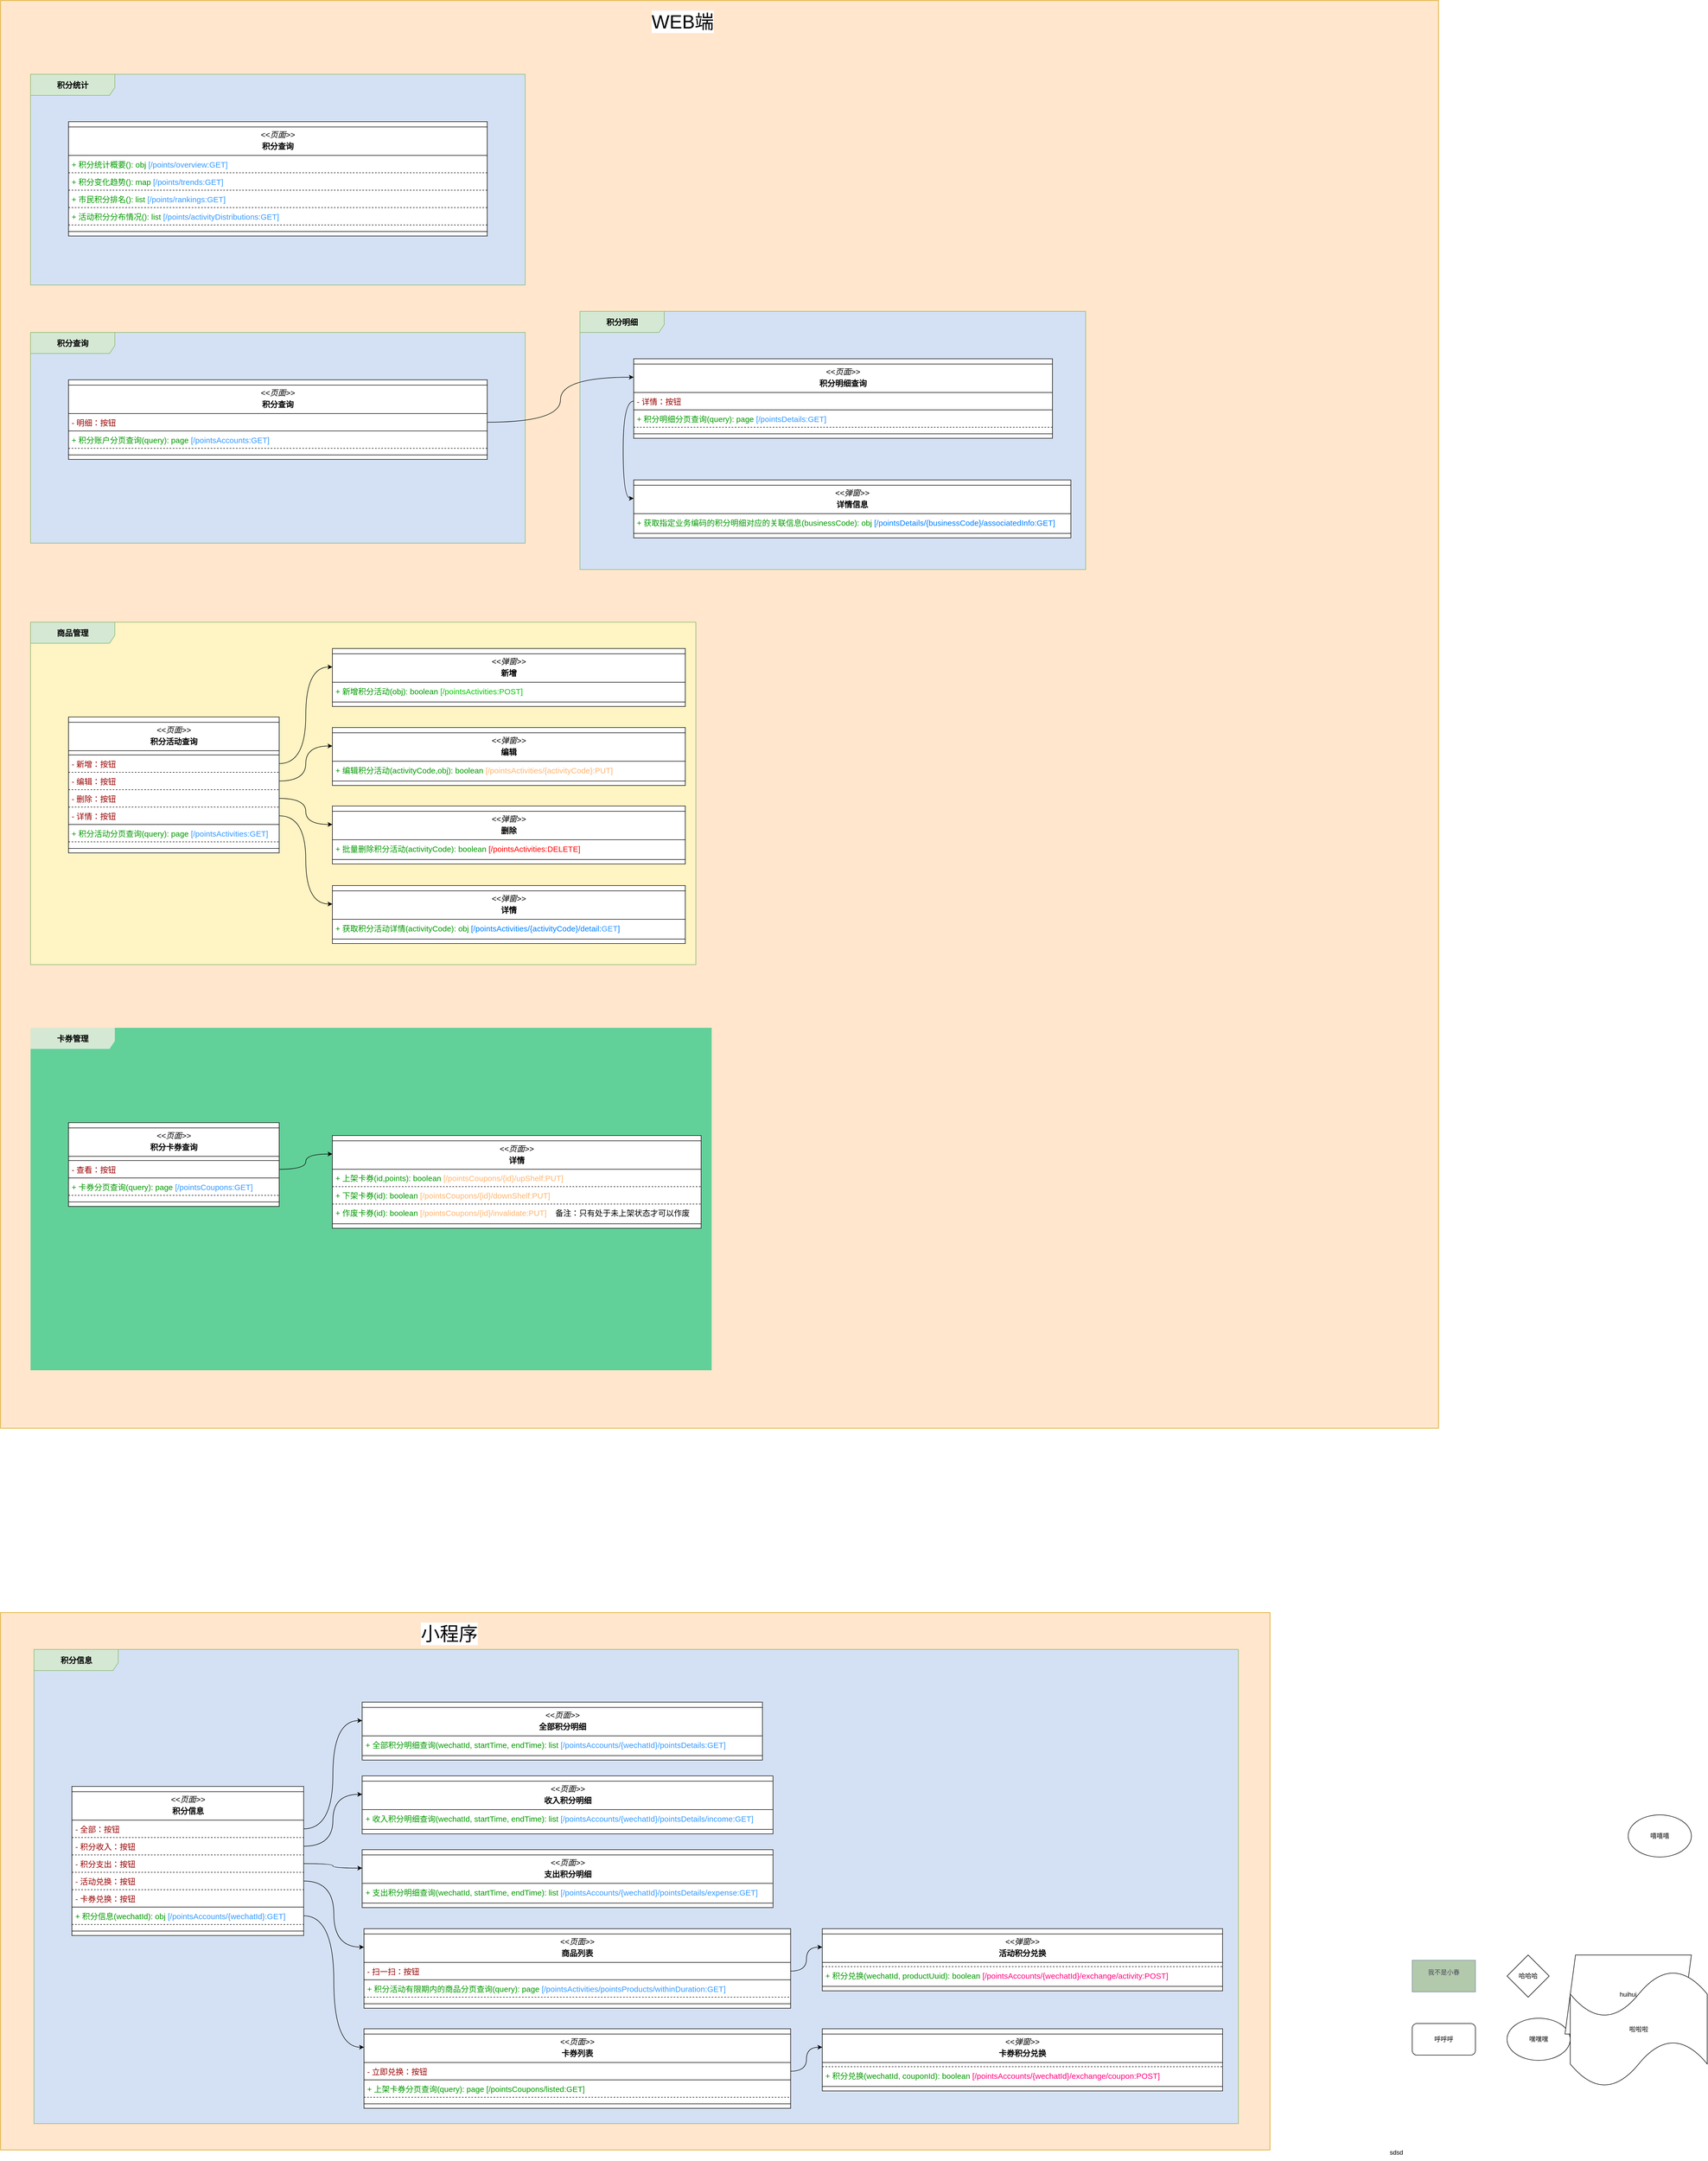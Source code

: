 <mxfile version="24.2.3" type="github">
  <diagram name="第 1 页" id="36TPz7dx8vjbyHLxK2UX">
    <mxGraphModel dx="4274" dy="5659" grid="1" gridSize="10" guides="1" tooltips="1" connect="1" arrows="1" fold="1" page="1" pageScale="1" pageWidth="827" pageHeight="1169" math="0" shadow="0">
      <root>
        <mxCell id="0" />
        <mxCell id="1" parent="0" />
        <mxCell id="8IJj-SVgCQrwxLhWxZNm-2" value="我不是小春&lt;div&gt;&lt;br&gt;&lt;/div&gt;" style="rounded=0;whiteSpace=wrap;html=1;strokeColor=#788AA3;fontColor=#46495D;fillColor=#B2C9AB;labelBackgroundColor=none;" parent="1" vertex="1">
          <mxGeometry x="250" y="150" width="120" height="60" as="geometry" />
        </mxCell>
        <mxCell id="m4r6GXodpBRMMCLN3xTG-1" value="嘿嘿嘿" style="ellipse;whiteSpace=wrap;html=1;" parent="1" vertex="1">
          <mxGeometry x="430" y="260" width="120" height="80" as="geometry" />
        </mxCell>
        <mxCell id="m4r6GXodpBRMMCLN3xTG-2" value="哈哈哈" style="rhombus;whiteSpace=wrap;html=1;" vertex="1" parent="1">
          <mxGeometry x="430" y="140" width="80" height="80" as="geometry" />
        </mxCell>
        <mxCell id="LvwUz2GfKC2Qz1bRRh7A-1" value="呼呼呼" style="rounded=1;whiteSpace=wrap;html=1;" vertex="1" parent="1">
          <mxGeometry x="250" y="270" width="120" height="60" as="geometry" />
        </mxCell>
        <mxCell id="zYAoOAe2vPiONICRQYYV-1" value="sdsd" style="text;html=1;align=center;verticalAlign=middle;whiteSpace=wrap;rounded=0;" vertex="1" parent="1">
          <mxGeometry x="190" y="500" width="60" height="30" as="geometry" />
        </mxCell>
        <mxCell id="fY6O2sBGGkC4BbEwmWJe-1" value="" style="rounded=0;whiteSpace=wrap;html=1;fontFamily=Helvetica;fontSize=11;labelBackgroundColor=default;fillColor=#ffe6cc;strokeColor=#d79b00;" vertex="1" parent="1">
          <mxGeometry x="-2430" y="-3570" width="2730" height="2710" as="geometry" />
        </mxCell>
        <mxCell id="fY6O2sBGGkC4BbEwmWJe-2" value="" style="rounded=0;whiteSpace=wrap;html=1;fontFamily=Helvetica;fontSize=11;labelBackgroundColor=default;fillColor=#ffe6cc;strokeColor=#d79b00;" vertex="1" parent="1">
          <mxGeometry x="-2430" y="-510" width="2410" height="1020" as="geometry" />
        </mxCell>
        <mxCell id="fY6O2sBGGkC4BbEwmWJe-3" value="&lt;b&gt;积分查询&lt;/b&gt;" style="shape=umlFrame;whiteSpace=wrap;html=1;movable=1;resizable=1;rotatable=1;deletable=1;editable=1;connectable=1;fillColor=#d5e8d4;strokeColor=#82b366;width=160;height=40;fontSize=15;swimlaneFillColor=#D4E1F5;locked=0;" vertex="1" parent="1">
          <mxGeometry x="-2373" y="-2940" width="939" height="400" as="geometry" />
        </mxCell>
        <mxCell id="fY6O2sBGGkC4BbEwmWJe-4" value="" style="swimlane;fontStyle=0;align=center;verticalAlign=top;childLayout=stackLayout;horizontal=1;startSize=10;horizontalStack=0;resizeParent=1;resizeParentMax=0;resizeLast=0;collapsible=0;marginBottom=0;html=1;whiteSpace=wrap;swimlaneFillColor=default;fontSize=15;" vertex="1" parent="1">
          <mxGeometry x="-2301" y="-2850" width="795" height="151" as="geometry" />
        </mxCell>
        <mxCell id="fY6O2sBGGkC4BbEwmWJe-5" value="&lt;div style=&quot;font-size: 15px;&quot;&gt;&lt;i style=&quot;border-color: var(--border-color); font-size: 15px;&quot;&gt;&amp;lt;&amp;lt;页面&amp;gt;&amp;gt;&lt;/i&gt;&lt;br style=&quot;border-color: var(--border-color); font-size: 15px;&quot;&gt;&lt;p style=&quot;border-color: var(--border-color); margin: 4px 0px 0px; font-size: 15px;&quot;&gt;&lt;b&gt;积分查询&lt;/b&gt;&lt;/p&gt;&lt;/div&gt;" style="text;html=1;align=center;verticalAlign=middle;spacingLeft=4;spacingRight=4;overflow=hidden;rotatable=0;points=[[0,0.5],[1,0.5]];portConstraint=eastwest;whiteSpace=wrap;swimlaneFillColor=default;fontColor=#000000;fontSize=15;" vertex="1" parent="fY6O2sBGGkC4BbEwmWJe-4">
          <mxGeometry y="10" width="795" height="50" as="geometry" />
        </mxCell>
        <mxCell id="fY6O2sBGGkC4BbEwmWJe-6" value="" style="line;strokeWidth=1;fillColor=none;align=left;verticalAlign=middle;spacingTop=-1;spacingLeft=3;spacingRight=3;rotatable=0;labelPosition=right;points=[];portConstraint=eastwest;strokeColor=inherit;fontSize=15;" vertex="1" parent="fY6O2sBGGkC4BbEwmWJe-4">
          <mxGeometry y="60" width="795" height="8" as="geometry" />
        </mxCell>
        <mxCell id="fY6O2sBGGkC4BbEwmWJe-7" value="&lt;font color=&quot;#990000&quot;&gt;- 明细：按钮&lt;/font&gt;" style="text;html=1;align=left;verticalAlign=middle;spacingLeft=4;spacingRight=4;overflow=hidden;rotatable=0;points=[[0,0.5],[1,0.5]];portConstraint=eastwest;whiteSpace=wrap;swimlaneFillColor=default;fontColor=#009900;fontSize=15;" vertex="1" parent="fY6O2sBGGkC4BbEwmWJe-4">
          <mxGeometry y="68" width="795" height="25" as="geometry" />
        </mxCell>
        <mxCell id="fY6O2sBGGkC4BbEwmWJe-8" value="" style="line;strokeWidth=1;fillColor=none;align=left;verticalAlign=middle;spacingTop=-1;spacingLeft=3;spacingRight=3;rotatable=0;labelPosition=right;points=[];portConstraint=eastwest;strokeColor=inherit;fontSize=15;" vertex="1" parent="fY6O2sBGGkC4BbEwmWJe-4">
          <mxGeometry y="93" width="795" height="8" as="geometry" />
        </mxCell>
        <mxCell id="fY6O2sBGGkC4BbEwmWJe-9" value="+ 积分账户分页查询(query): page &lt;font color=&quot;#3399ff&quot;&gt;[/pointsAccounts:GET]&lt;/font&gt;" style="text;html=1;align=left;verticalAlign=middle;spacingLeft=4;spacingRight=4;overflow=hidden;rotatable=0;points=[[0,0.5],[1,0.5]];portConstraint=eastwest;whiteSpace=wrap;swimlaneFillColor=default;fontColor=#009900;fontSize=15;" vertex="1" parent="fY6O2sBGGkC4BbEwmWJe-4">
          <mxGeometry y="101" width="795" height="25" as="geometry" />
        </mxCell>
        <mxCell id="fY6O2sBGGkC4BbEwmWJe-10" value="" style="line;strokeWidth=1;fillColor=none;align=left;verticalAlign=middle;spacingTop=-1;spacingLeft=3;spacingRight=3;rotatable=0;labelPosition=right;points=[];portConstraint=eastwest;strokeColor=inherit;fontSize=15;dashed=1;" vertex="1" parent="fY6O2sBGGkC4BbEwmWJe-4">
          <mxGeometry y="126" width="795" height="8" as="geometry" />
        </mxCell>
        <mxCell id="fY6O2sBGGkC4BbEwmWJe-11" value="" style="line;strokeWidth=1;fillColor=none;align=left;verticalAlign=middle;spacingTop=-1;spacingLeft=3;spacingRight=3;rotatable=0;labelPosition=right;points=[];portConstraint=eastwest;strokeColor=inherit;fontSize=15;" vertex="1" parent="fY6O2sBGGkC4BbEwmWJe-4">
          <mxGeometry y="134" width="795" height="17" as="geometry" />
        </mxCell>
        <mxCell id="fY6O2sBGGkC4BbEwmWJe-12" value="&lt;b&gt;积分明细&lt;/b&gt;" style="shape=umlFrame;whiteSpace=wrap;html=1;movable=1;resizable=1;rotatable=1;deletable=1;editable=1;connectable=1;fillColor=#d5e8d4;strokeColor=#82b366;width=160;height=40;fontSize=15;swimlaneFillColor=#D4E1F5;locked=0;" vertex="1" parent="1">
          <mxGeometry x="-1330" y="-2980" width="960" height="490" as="geometry" />
        </mxCell>
        <mxCell id="fY6O2sBGGkC4BbEwmWJe-13" value="" style="swimlane;fontStyle=0;align=center;verticalAlign=top;childLayout=stackLayout;horizontal=1;startSize=10;horizontalStack=0;resizeParent=1;resizeParentMax=0;resizeLast=0;collapsible=0;marginBottom=0;html=1;whiteSpace=wrap;swimlaneFillColor=default;fontSize=15;" vertex="1" parent="1">
          <mxGeometry x="-1228" y="-2890" width="795" height="151" as="geometry" />
        </mxCell>
        <mxCell id="fY6O2sBGGkC4BbEwmWJe-14" value="&lt;div style=&quot;font-size: 15px;&quot;&gt;&lt;i style=&quot;border-color: var(--border-color); font-size: 15px;&quot;&gt;&amp;lt;&amp;lt;页面&amp;gt;&amp;gt;&lt;/i&gt;&lt;br style=&quot;border-color: var(--border-color); font-size: 15px;&quot;&gt;&lt;p style=&quot;border-color: var(--border-color); margin: 4px 0px 0px; font-size: 15px;&quot;&gt;&lt;b&gt;积分明细查询&lt;/b&gt;&lt;/p&gt;&lt;/div&gt;" style="text;html=1;align=center;verticalAlign=middle;spacingLeft=4;spacingRight=4;overflow=hidden;rotatable=0;points=[[0,0.5],[1,0.5]];portConstraint=eastwest;whiteSpace=wrap;swimlaneFillColor=default;fontColor=#000000;fontSize=15;" vertex="1" parent="fY6O2sBGGkC4BbEwmWJe-13">
          <mxGeometry y="10" width="795" height="50" as="geometry" />
        </mxCell>
        <mxCell id="fY6O2sBGGkC4BbEwmWJe-15" value="" style="line;strokeWidth=1;fillColor=none;align=left;verticalAlign=middle;spacingTop=-1;spacingLeft=3;spacingRight=3;rotatable=0;labelPosition=right;points=[];portConstraint=eastwest;strokeColor=inherit;fontSize=15;" vertex="1" parent="fY6O2sBGGkC4BbEwmWJe-13">
          <mxGeometry y="60" width="795" height="8" as="geometry" />
        </mxCell>
        <mxCell id="fY6O2sBGGkC4BbEwmWJe-16" value="&lt;font color=&quot;#990000&quot;&gt;- 详情：按钮&lt;/font&gt;" style="text;html=1;align=left;verticalAlign=middle;spacingLeft=4;spacingRight=4;overflow=hidden;rotatable=0;points=[[0,0.5],[1,0.5]];portConstraint=eastwest;whiteSpace=wrap;swimlaneFillColor=default;fontColor=#009900;fontSize=15;" vertex="1" parent="fY6O2sBGGkC4BbEwmWJe-13">
          <mxGeometry y="68" width="795" height="25" as="geometry" />
        </mxCell>
        <mxCell id="fY6O2sBGGkC4BbEwmWJe-17" value="" style="line;strokeWidth=1;fillColor=none;align=left;verticalAlign=middle;spacingTop=-1;spacingLeft=3;spacingRight=3;rotatable=0;labelPosition=right;points=[];portConstraint=eastwest;strokeColor=inherit;fontSize=15;" vertex="1" parent="fY6O2sBGGkC4BbEwmWJe-13">
          <mxGeometry y="93" width="795" height="8" as="geometry" />
        </mxCell>
        <mxCell id="fY6O2sBGGkC4BbEwmWJe-18" value="+ 积分明细分页查询(query): page &lt;font color=&quot;#3399ff&quot;&gt;[/pointsDetails:GET]&lt;/font&gt;" style="text;html=1;align=left;verticalAlign=middle;spacingLeft=4;spacingRight=4;overflow=hidden;rotatable=0;points=[[0,0.5],[1,0.5]];portConstraint=eastwest;whiteSpace=wrap;swimlaneFillColor=default;fontColor=#009900;fontSize=15;" vertex="1" parent="fY6O2sBGGkC4BbEwmWJe-13">
          <mxGeometry y="101" width="795" height="25" as="geometry" />
        </mxCell>
        <mxCell id="fY6O2sBGGkC4BbEwmWJe-19" value="" style="line;strokeWidth=1;fillColor=none;align=left;verticalAlign=middle;spacingTop=-1;spacingLeft=3;spacingRight=3;rotatable=0;labelPosition=right;points=[];portConstraint=eastwest;strokeColor=inherit;fontSize=15;dashed=1;" vertex="1" parent="fY6O2sBGGkC4BbEwmWJe-13">
          <mxGeometry y="126" width="795" height="8" as="geometry" />
        </mxCell>
        <mxCell id="fY6O2sBGGkC4BbEwmWJe-20" value="" style="line;strokeWidth=1;fillColor=none;align=left;verticalAlign=middle;spacingTop=-1;spacingLeft=3;spacingRight=3;rotatable=0;labelPosition=right;points=[];portConstraint=eastwest;strokeColor=inherit;fontSize=15;" vertex="1" parent="fY6O2sBGGkC4BbEwmWJe-13">
          <mxGeometry y="134" width="795" height="17" as="geometry" />
        </mxCell>
        <mxCell id="fY6O2sBGGkC4BbEwmWJe-21" value="" style="swimlane;fontStyle=0;align=center;verticalAlign=top;childLayout=stackLayout;horizontal=1;startSize=10;horizontalStack=0;resizeParent=1;resizeParentMax=0;resizeLast=0;collapsible=0;marginBottom=0;html=1;whiteSpace=wrap;swimlaneFillColor=default;fontSize=15;" vertex="1" parent="1">
          <mxGeometry x="-1228" y="-2660" width="830" height="110" as="geometry" />
        </mxCell>
        <mxCell id="fY6O2sBGGkC4BbEwmWJe-22" value="&lt;div style=&quot;font-size: 15px;&quot;&gt;&lt;i style=&quot;border-color: var(--border-color); font-size: 15px;&quot;&gt;&amp;lt;&amp;lt;弹窗&amp;gt;&amp;gt;&lt;/i&gt;&lt;br style=&quot;border-color: var(--border-color); font-size: 15px;&quot;&gt;&lt;p style=&quot;border-color: var(--border-color); margin: 4px 0px 0px; font-size: 15px;&quot;&gt;&lt;b&gt;详情信息&lt;/b&gt;&lt;/p&gt;&lt;/div&gt;" style="text;html=1;align=center;verticalAlign=middle;spacingLeft=4;spacingRight=4;overflow=hidden;rotatable=0;points=[[0,0.5],[1,0.5]];portConstraint=eastwest;whiteSpace=wrap;swimlaneFillColor=default;fontColor=#000000;fontSize=15;" vertex="1" parent="fY6O2sBGGkC4BbEwmWJe-21">
          <mxGeometry y="10" width="830" height="50" as="geometry" />
        </mxCell>
        <mxCell id="fY6O2sBGGkC4BbEwmWJe-23" value="" style="line;strokeWidth=1;fillColor=none;align=left;verticalAlign=middle;spacingTop=-1;spacingLeft=3;spacingRight=3;rotatable=0;labelPosition=right;points=[];portConstraint=eastwest;strokeColor=inherit;fontSize=15;" vertex="1" parent="fY6O2sBGGkC4BbEwmWJe-21">
          <mxGeometry y="60" width="830" height="8" as="geometry" />
        </mxCell>
        <mxCell id="fY6O2sBGGkC4BbEwmWJe-24" value="+ 获取指定业务编码的积分明细对应的关联信息(businessCode): obj &lt;font color=&quot;#007fff&quot;&gt;[/pointsDetails/{businessCode}/associatedInfo:GET]&lt;/font&gt;" style="text;html=1;align=left;verticalAlign=middle;spacingLeft=4;spacingRight=4;overflow=hidden;rotatable=0;points=[[0,0.5],[1,0.5]];portConstraint=eastwest;whiteSpace=wrap;swimlaneFillColor=default;fontColor=#009900;fontSize=15;" vertex="1" parent="fY6O2sBGGkC4BbEwmWJe-21">
          <mxGeometry y="68" width="830" height="25" as="geometry" />
        </mxCell>
        <mxCell id="fY6O2sBGGkC4BbEwmWJe-25" value="" style="line;strokeWidth=1;fillColor=none;align=left;verticalAlign=middle;spacingTop=-1;spacingLeft=3;spacingRight=3;rotatable=0;labelPosition=right;points=[];portConstraint=eastwest;strokeColor=inherit;fontSize=15;" vertex="1" parent="fY6O2sBGGkC4BbEwmWJe-21">
          <mxGeometry y="93" width="830" height="17" as="geometry" />
        </mxCell>
        <mxCell id="fY6O2sBGGkC4BbEwmWJe-26" style="edgeStyle=orthogonalEdgeStyle;rounded=0;orthogonalLoop=1;jettySize=auto;html=1;exitX=0;exitY=0.5;exitDx=0;exitDy=0;entryX=0;entryY=0.5;entryDx=0;entryDy=0;strokeColor=default;align=center;verticalAlign=middle;fontFamily=Helvetica;fontSize=11;fontColor=default;labelBackgroundColor=default;startArrow=none;startFill=0;endArrow=classic;endFill=1;curved=1;" edge="1" parent="1" source="fY6O2sBGGkC4BbEwmWJe-16" target="fY6O2sBGGkC4BbEwmWJe-22">
          <mxGeometry relative="1" as="geometry" />
        </mxCell>
        <mxCell id="fY6O2sBGGkC4BbEwmWJe-27" style="edgeStyle=orthogonalEdgeStyle;rounded=0;orthogonalLoop=1;jettySize=auto;html=1;exitX=1;exitY=0.5;exitDx=0;exitDy=0;entryX=0;entryY=0.5;entryDx=0;entryDy=0;strokeColor=default;align=center;verticalAlign=middle;fontFamily=Helvetica;fontSize=11;fontColor=default;labelBackgroundColor=default;startArrow=none;startFill=0;endArrow=classic;endFill=1;curved=1;" edge="1" parent="1" source="fY6O2sBGGkC4BbEwmWJe-7" target="fY6O2sBGGkC4BbEwmWJe-14">
          <mxGeometry relative="1" as="geometry" />
        </mxCell>
        <mxCell id="fY6O2sBGGkC4BbEwmWJe-28" value="&lt;b&gt;商品管理&lt;/b&gt;" style="shape=umlFrame;whiteSpace=wrap;html=1;movable=1;resizable=1;rotatable=1;deletable=1;editable=1;connectable=1;fillColor=#d5e8d4;strokeColor=#82b366;width=160;height=40;fontSize=15;swimlaneFillColor=#FFF4C3;locked=0;" vertex="1" parent="1">
          <mxGeometry x="-2373" y="-2390" width="1263" height="650" as="geometry" />
        </mxCell>
        <mxCell id="fY6O2sBGGkC4BbEwmWJe-29" value="" style="swimlane;fontStyle=0;align=center;verticalAlign=top;childLayout=stackLayout;horizontal=1;startSize=10;horizontalStack=0;resizeParent=1;resizeParentMax=0;resizeLast=0;collapsible=0;marginBottom=0;html=1;whiteSpace=wrap;swimlaneFillColor=default;fontSize=15;" vertex="1" parent="1">
          <mxGeometry x="-2301" y="-2210" width="400" height="258" as="geometry" />
        </mxCell>
        <mxCell id="fY6O2sBGGkC4BbEwmWJe-30" value="&lt;div style=&quot;font-size: 15px;&quot;&gt;&lt;i style=&quot;border-color: var(--border-color); font-size: 15px;&quot;&gt;&amp;lt;&amp;lt;页面&amp;gt;&amp;gt;&lt;/i&gt;&lt;br style=&quot;border-color: var(--border-color); font-size: 15px;&quot;&gt;&lt;p style=&quot;border-color: var(--border-color); margin: 4px 0px 0px; font-size: 15px;&quot;&gt;&lt;b&gt;积分活动查询&lt;/b&gt;&lt;/p&gt;&lt;/div&gt;" style="text;html=1;align=center;verticalAlign=middle;spacingLeft=4;spacingRight=4;overflow=hidden;rotatable=0;points=[[0,0.5],[1,0.5]];portConstraint=eastwest;whiteSpace=wrap;swimlaneFillColor=default;fontColor=#000000;fontSize=15;" vertex="1" parent="fY6O2sBGGkC4BbEwmWJe-29">
          <mxGeometry y="10" width="400" height="50" as="geometry" />
        </mxCell>
        <mxCell id="fY6O2sBGGkC4BbEwmWJe-31" value="" style="line;strokeWidth=1;fillColor=none;align=left;verticalAlign=middle;spacingTop=-1;spacingLeft=3;spacingRight=3;rotatable=0;labelPosition=right;points=[];portConstraint=eastwest;strokeColor=inherit;fontSize=15;" vertex="1" parent="fY6O2sBGGkC4BbEwmWJe-29">
          <mxGeometry y="60" width="400" height="8" as="geometry" />
        </mxCell>
        <mxCell id="fY6O2sBGGkC4BbEwmWJe-32" value="" style="line;strokeWidth=1;fillColor=none;align=left;verticalAlign=middle;spacingTop=-1;spacingLeft=3;spacingRight=3;rotatable=0;labelPosition=right;points=[];portConstraint=eastwest;strokeColor=inherit;fontSize=15;" vertex="1" parent="fY6O2sBGGkC4BbEwmWJe-29">
          <mxGeometry y="68" width="400" height="8" as="geometry" />
        </mxCell>
        <mxCell id="fY6O2sBGGkC4BbEwmWJe-33" value="&lt;font color=&quot;#990000&quot;&gt;- 新增：按钮&lt;/font&gt;" style="text;html=1;align=left;verticalAlign=middle;spacingLeft=4;spacingRight=4;overflow=hidden;rotatable=0;points=[[0,0.5],[1,0.5]];portConstraint=eastwest;whiteSpace=wrap;swimlaneFillColor=default;fontColor=#009900;fontSize=15;" vertex="1" parent="fY6O2sBGGkC4BbEwmWJe-29">
          <mxGeometry y="76" width="400" height="25" as="geometry" />
        </mxCell>
        <mxCell id="fY6O2sBGGkC4BbEwmWJe-34" value="" style="line;strokeWidth=1;fillColor=none;align=left;verticalAlign=middle;spacingTop=-1;spacingLeft=3;spacingRight=3;rotatable=0;labelPosition=right;points=[];portConstraint=eastwest;strokeColor=inherit;fontSize=15;dashed=1;" vertex="1" parent="fY6O2sBGGkC4BbEwmWJe-29">
          <mxGeometry y="101" width="400" height="8" as="geometry" />
        </mxCell>
        <mxCell id="fY6O2sBGGkC4BbEwmWJe-35" value="&lt;font color=&quot;#990000&quot;&gt;- 编辑：按钮&lt;/font&gt;" style="text;html=1;align=left;verticalAlign=middle;spacingLeft=4;spacingRight=4;overflow=hidden;rotatable=0;points=[[0,0.5],[1,0.5]];portConstraint=eastwest;whiteSpace=wrap;swimlaneFillColor=default;fontColor=#009900;fontSize=15;" vertex="1" parent="fY6O2sBGGkC4BbEwmWJe-29">
          <mxGeometry y="109" width="400" height="25" as="geometry" />
        </mxCell>
        <mxCell id="fY6O2sBGGkC4BbEwmWJe-36" value="" style="line;strokeWidth=1;fillColor=none;align=left;verticalAlign=middle;spacingTop=-1;spacingLeft=3;spacingRight=3;rotatable=0;labelPosition=right;points=[];portConstraint=eastwest;strokeColor=inherit;fontSize=15;dashed=1;" vertex="1" parent="fY6O2sBGGkC4BbEwmWJe-29">
          <mxGeometry y="134" width="400" height="8" as="geometry" />
        </mxCell>
        <mxCell id="fY6O2sBGGkC4BbEwmWJe-37" value="&lt;font color=&quot;#990000&quot;&gt;- 删除：按钮&lt;/font&gt;" style="text;html=1;align=left;verticalAlign=middle;spacingLeft=4;spacingRight=4;overflow=hidden;rotatable=0;points=[[0,0.5],[1,0.5]];portConstraint=eastwest;whiteSpace=wrap;swimlaneFillColor=default;fontColor=#009900;fontSize=15;" vertex="1" parent="fY6O2sBGGkC4BbEwmWJe-29">
          <mxGeometry y="142" width="400" height="25" as="geometry" />
        </mxCell>
        <mxCell id="fY6O2sBGGkC4BbEwmWJe-38" value="" style="line;strokeWidth=1;fillColor=none;align=left;verticalAlign=middle;spacingTop=-1;spacingLeft=3;spacingRight=3;rotatable=0;labelPosition=right;points=[];portConstraint=eastwest;strokeColor=inherit;fontSize=15;dashed=1;" vertex="1" parent="fY6O2sBGGkC4BbEwmWJe-29">
          <mxGeometry y="167" width="400" height="8" as="geometry" />
        </mxCell>
        <mxCell id="fY6O2sBGGkC4BbEwmWJe-39" value="&lt;font color=&quot;#990000&quot;&gt;- 详情：按钮&lt;/font&gt;" style="text;html=1;align=left;verticalAlign=middle;spacingLeft=4;spacingRight=4;overflow=hidden;rotatable=0;points=[[0,0.5],[1,0.5]];portConstraint=eastwest;whiteSpace=wrap;swimlaneFillColor=default;fontColor=#009900;fontSize=15;" vertex="1" parent="fY6O2sBGGkC4BbEwmWJe-29">
          <mxGeometry y="175" width="400" height="25" as="geometry" />
        </mxCell>
        <mxCell id="fY6O2sBGGkC4BbEwmWJe-40" value="" style="line;strokeWidth=1;fillColor=none;align=left;verticalAlign=middle;spacingTop=-1;spacingLeft=3;spacingRight=3;rotatable=0;labelPosition=right;points=[];portConstraint=eastwest;strokeColor=inherit;fontSize=15;" vertex="1" parent="fY6O2sBGGkC4BbEwmWJe-29">
          <mxGeometry y="200" width="400" height="8" as="geometry" />
        </mxCell>
        <mxCell id="fY6O2sBGGkC4BbEwmWJe-41" value="+ 积分活动分页查询(query): page &lt;font color=&quot;#3399ff&quot;&gt;[/pointsActivities:GET]&lt;/font&gt;" style="text;html=1;align=left;verticalAlign=middle;spacingLeft=4;spacingRight=4;overflow=hidden;rotatable=0;points=[[0,0.5],[1,0.5]];portConstraint=eastwest;whiteSpace=wrap;swimlaneFillColor=default;fontColor=#009900;fontSize=15;" vertex="1" parent="fY6O2sBGGkC4BbEwmWJe-29">
          <mxGeometry y="208" width="400" height="25" as="geometry" />
        </mxCell>
        <mxCell id="fY6O2sBGGkC4BbEwmWJe-42" value="" style="line;strokeWidth=1;fillColor=none;align=left;verticalAlign=middle;spacingTop=-1;spacingLeft=3;spacingRight=3;rotatable=0;labelPosition=right;points=[];portConstraint=eastwest;strokeColor=inherit;fontSize=15;dashed=1;" vertex="1" parent="fY6O2sBGGkC4BbEwmWJe-29">
          <mxGeometry y="233" width="400" height="8" as="geometry" />
        </mxCell>
        <mxCell id="fY6O2sBGGkC4BbEwmWJe-43" value="" style="line;strokeWidth=1;fillColor=none;align=left;verticalAlign=middle;spacingTop=-1;spacingLeft=3;spacingRight=3;rotatable=0;labelPosition=right;points=[];portConstraint=eastwest;strokeColor=inherit;fontSize=15;" vertex="1" parent="fY6O2sBGGkC4BbEwmWJe-29">
          <mxGeometry y="241" width="400" height="17" as="geometry" />
        </mxCell>
        <mxCell id="fY6O2sBGGkC4BbEwmWJe-44" value="" style="swimlane;fontStyle=0;align=center;verticalAlign=top;childLayout=stackLayout;horizontal=1;startSize=10;horizontalStack=0;resizeParent=1;resizeParentMax=0;resizeLast=0;collapsible=0;marginBottom=0;html=1;whiteSpace=wrap;swimlaneFillColor=default;fontSize=15;" vertex="1" parent="1">
          <mxGeometry x="-1800" y="-2340" width="670" height="110" as="geometry" />
        </mxCell>
        <mxCell id="fY6O2sBGGkC4BbEwmWJe-45" value="&lt;div style=&quot;font-size: 15px;&quot;&gt;&lt;i style=&quot;border-color: var(--border-color); font-size: 15px;&quot;&gt;&amp;lt;&amp;lt;弹窗&amp;gt;&amp;gt;&lt;/i&gt;&lt;br style=&quot;border-color: var(--border-color); font-size: 15px;&quot;&gt;&lt;p style=&quot;border-color: var(--border-color); margin: 4px 0px 0px; font-size: 15px;&quot;&gt;&lt;b&gt;新增&lt;/b&gt;&lt;/p&gt;&lt;/div&gt;" style="text;html=1;align=center;verticalAlign=middle;spacingLeft=4;spacingRight=4;overflow=hidden;rotatable=0;points=[[0,0.5],[1,0.5]];portConstraint=eastwest;whiteSpace=wrap;swimlaneFillColor=default;fontColor=#000000;fontSize=15;" vertex="1" parent="fY6O2sBGGkC4BbEwmWJe-44">
          <mxGeometry y="10" width="670" height="50" as="geometry" />
        </mxCell>
        <mxCell id="fY6O2sBGGkC4BbEwmWJe-46" value="" style="line;strokeWidth=1;fillColor=none;align=left;verticalAlign=middle;spacingTop=-1;spacingLeft=3;spacingRight=3;rotatable=0;labelPosition=right;points=[];portConstraint=eastwest;strokeColor=inherit;fontSize=15;" vertex="1" parent="fY6O2sBGGkC4BbEwmWJe-44">
          <mxGeometry y="60" width="670" height="8" as="geometry" />
        </mxCell>
        <mxCell id="fY6O2sBGGkC4BbEwmWJe-47" value="+ 新增积分活动(obj): boolean&amp;nbsp;&lt;font color=&quot;#00cc00&quot;&gt;[/pointsActivities:POST]&lt;/font&gt;" style="text;html=1;align=left;verticalAlign=middle;spacingLeft=4;spacingRight=4;overflow=hidden;rotatable=0;points=[[0,0.5],[1,0.5]];portConstraint=eastwest;whiteSpace=wrap;swimlaneFillColor=default;fontColor=#009900;fontSize=15;" vertex="1" parent="fY6O2sBGGkC4BbEwmWJe-44">
          <mxGeometry y="68" width="670" height="25" as="geometry" />
        </mxCell>
        <mxCell id="fY6O2sBGGkC4BbEwmWJe-48" value="" style="line;strokeWidth=1;fillColor=none;align=left;verticalAlign=middle;spacingTop=-1;spacingLeft=3;spacingRight=3;rotatable=0;labelPosition=right;points=[];portConstraint=eastwest;strokeColor=inherit;fontSize=15;" vertex="1" parent="fY6O2sBGGkC4BbEwmWJe-44">
          <mxGeometry y="93" width="670" height="17" as="geometry" />
        </mxCell>
        <mxCell id="fY6O2sBGGkC4BbEwmWJe-49" value="" style="swimlane;fontStyle=0;align=center;verticalAlign=top;childLayout=stackLayout;horizontal=1;startSize=10;horizontalStack=0;resizeParent=1;resizeParentMax=0;resizeLast=0;collapsible=0;marginBottom=0;html=1;whiteSpace=wrap;swimlaneFillColor=default;fontSize=15;" vertex="1" parent="1">
          <mxGeometry x="-1800" y="-2190" width="670" height="110" as="geometry" />
        </mxCell>
        <mxCell id="fY6O2sBGGkC4BbEwmWJe-50" value="&lt;div style=&quot;font-size: 15px;&quot;&gt;&lt;i style=&quot;border-color: var(--border-color); font-size: 15px;&quot;&gt;&amp;lt;&amp;lt;弹窗&amp;gt;&amp;gt;&lt;/i&gt;&lt;br style=&quot;border-color: var(--border-color); font-size: 15px;&quot;&gt;&lt;p style=&quot;border-color: var(--border-color); margin: 4px 0px 0px; font-size: 15px;&quot;&gt;&lt;b&gt;编辑&lt;/b&gt;&lt;/p&gt;&lt;/div&gt;" style="text;html=1;align=center;verticalAlign=middle;spacingLeft=4;spacingRight=4;overflow=hidden;rotatable=0;points=[[0,0.5],[1,0.5]];portConstraint=eastwest;whiteSpace=wrap;swimlaneFillColor=default;fontColor=#000000;fontSize=15;" vertex="1" parent="fY6O2sBGGkC4BbEwmWJe-49">
          <mxGeometry y="10" width="670" height="50" as="geometry" />
        </mxCell>
        <mxCell id="fY6O2sBGGkC4BbEwmWJe-51" value="" style="line;strokeWidth=1;fillColor=none;align=left;verticalAlign=middle;spacingTop=-1;spacingLeft=3;spacingRight=3;rotatable=0;labelPosition=right;points=[];portConstraint=eastwest;strokeColor=inherit;fontSize=15;" vertex="1" parent="fY6O2sBGGkC4BbEwmWJe-49">
          <mxGeometry y="60" width="670" height="8" as="geometry" />
        </mxCell>
        <mxCell id="fY6O2sBGGkC4BbEwmWJe-52" value="+ 编辑积分活动(activityCode,obj): boolean&amp;nbsp;&lt;font color=&quot;#ffb570&quot;&gt;[/pointsActivities/{activityCode}:PUT]&lt;/font&gt;" style="text;html=1;align=left;verticalAlign=middle;spacingLeft=4;spacingRight=4;overflow=hidden;rotatable=0;points=[[0,0.5],[1,0.5]];portConstraint=eastwest;whiteSpace=wrap;swimlaneFillColor=default;fontColor=#009900;fontSize=15;" vertex="1" parent="fY6O2sBGGkC4BbEwmWJe-49">
          <mxGeometry y="68" width="670" height="25" as="geometry" />
        </mxCell>
        <mxCell id="fY6O2sBGGkC4BbEwmWJe-53" value="" style="line;strokeWidth=1;fillColor=none;align=left;verticalAlign=middle;spacingTop=-1;spacingLeft=3;spacingRight=3;rotatable=0;labelPosition=right;points=[];portConstraint=eastwest;strokeColor=inherit;fontSize=15;" vertex="1" parent="fY6O2sBGGkC4BbEwmWJe-49">
          <mxGeometry y="93" width="670" height="17" as="geometry" />
        </mxCell>
        <mxCell id="fY6O2sBGGkC4BbEwmWJe-54" value="" style="swimlane;fontStyle=0;align=center;verticalAlign=top;childLayout=stackLayout;horizontal=1;startSize=10;horizontalStack=0;resizeParent=1;resizeParentMax=0;resizeLast=0;collapsible=0;marginBottom=0;html=1;whiteSpace=wrap;swimlaneFillColor=default;fontSize=15;" vertex="1" parent="1">
          <mxGeometry x="-1800" y="-2041" width="670" height="110" as="geometry" />
        </mxCell>
        <mxCell id="fY6O2sBGGkC4BbEwmWJe-55" value="&lt;div style=&quot;font-size: 15px;&quot;&gt;&lt;i style=&quot;border-color: var(--border-color); font-size: 15px;&quot;&gt;&amp;lt;&amp;lt;弹窗&amp;gt;&amp;gt;&lt;/i&gt;&lt;br style=&quot;border-color: var(--border-color); font-size: 15px;&quot;&gt;&lt;p style=&quot;border-color: var(--border-color); margin: 4px 0px 0px; font-size: 15px;&quot;&gt;&lt;b&gt;删除&lt;/b&gt;&lt;/p&gt;&lt;/div&gt;" style="text;html=1;align=center;verticalAlign=middle;spacingLeft=4;spacingRight=4;overflow=hidden;rotatable=0;points=[[0,0.5],[1,0.5]];portConstraint=eastwest;whiteSpace=wrap;swimlaneFillColor=default;fontColor=#000000;fontSize=15;" vertex="1" parent="fY6O2sBGGkC4BbEwmWJe-54">
          <mxGeometry y="10" width="670" height="50" as="geometry" />
        </mxCell>
        <mxCell id="fY6O2sBGGkC4BbEwmWJe-56" value="" style="line;strokeWidth=1;fillColor=none;align=left;verticalAlign=middle;spacingTop=-1;spacingLeft=3;spacingRight=3;rotatable=0;labelPosition=right;points=[];portConstraint=eastwest;strokeColor=inherit;fontSize=15;" vertex="1" parent="fY6O2sBGGkC4BbEwmWJe-54">
          <mxGeometry y="60" width="670" height="8" as="geometry" />
        </mxCell>
        <mxCell id="fY6O2sBGGkC4BbEwmWJe-57" value="+ 批量删除积分活动(activityCode): boolean&amp;nbsp;&lt;font color=&quot;#ff0000&quot;&gt;[/pointsActivities:DELETE]&lt;/font&gt;" style="text;html=1;align=left;verticalAlign=middle;spacingLeft=4;spacingRight=4;overflow=hidden;rotatable=0;points=[[0,0.5],[1,0.5]];portConstraint=eastwest;whiteSpace=wrap;swimlaneFillColor=default;fontColor=#009900;fontSize=15;" vertex="1" parent="fY6O2sBGGkC4BbEwmWJe-54">
          <mxGeometry y="68" width="670" height="25" as="geometry" />
        </mxCell>
        <mxCell id="fY6O2sBGGkC4BbEwmWJe-58" value="" style="line;strokeWidth=1;fillColor=none;align=left;verticalAlign=middle;spacingTop=-1;spacingLeft=3;spacingRight=3;rotatable=0;labelPosition=right;points=[];portConstraint=eastwest;strokeColor=inherit;fontSize=15;" vertex="1" parent="fY6O2sBGGkC4BbEwmWJe-54">
          <mxGeometry y="93" width="670" height="17" as="geometry" />
        </mxCell>
        <mxCell id="fY6O2sBGGkC4BbEwmWJe-59" style="edgeStyle=orthogonalEdgeStyle;rounded=0;orthogonalLoop=1;jettySize=auto;html=1;entryX=0;entryY=0.5;entryDx=0;entryDy=0;strokeColor=default;align=center;verticalAlign=middle;fontFamily=Helvetica;fontSize=11;fontColor=default;labelBackgroundColor=default;startArrow=none;startFill=0;endArrow=classic;endFill=1;curved=1;" edge="1" parent="1" source="fY6O2sBGGkC4BbEwmWJe-33" target="fY6O2sBGGkC4BbEwmWJe-45">
          <mxGeometry relative="1" as="geometry" />
        </mxCell>
        <mxCell id="fY6O2sBGGkC4BbEwmWJe-60" style="edgeStyle=orthogonalEdgeStyle;rounded=0;orthogonalLoop=1;jettySize=auto;html=1;exitX=1;exitY=0.5;exitDx=0;exitDy=0;entryX=0;entryY=0.5;entryDx=0;entryDy=0;strokeColor=default;align=center;verticalAlign=middle;fontFamily=Helvetica;fontSize=11;fontColor=default;labelBackgroundColor=default;startArrow=none;startFill=0;endArrow=classic;endFill=1;curved=1;" edge="1" parent="1" source="fY6O2sBGGkC4BbEwmWJe-35" target="fY6O2sBGGkC4BbEwmWJe-50">
          <mxGeometry relative="1" as="geometry" />
        </mxCell>
        <mxCell id="fY6O2sBGGkC4BbEwmWJe-61" style="edgeStyle=orthogonalEdgeStyle;rounded=0;orthogonalLoop=1;jettySize=auto;html=1;exitX=1;exitY=0.5;exitDx=0;exitDy=0;entryX=0;entryY=0.5;entryDx=0;entryDy=0;strokeColor=default;align=center;verticalAlign=middle;fontFamily=Helvetica;fontSize=11;fontColor=default;labelBackgroundColor=default;startArrow=none;startFill=0;endArrow=classic;endFill=1;curved=1;" edge="1" parent="1" source="fY6O2sBGGkC4BbEwmWJe-37" target="fY6O2sBGGkC4BbEwmWJe-55">
          <mxGeometry relative="1" as="geometry" />
        </mxCell>
        <mxCell id="fY6O2sBGGkC4BbEwmWJe-62" value="" style="swimlane;fontStyle=0;align=center;verticalAlign=top;childLayout=stackLayout;horizontal=1;startSize=10;horizontalStack=0;resizeParent=1;resizeParentMax=0;resizeLast=0;collapsible=0;marginBottom=0;html=1;whiteSpace=wrap;swimlaneFillColor=default;fontSize=15;" vertex="1" parent="1">
          <mxGeometry x="-1800" y="-1890" width="670" height="110" as="geometry" />
        </mxCell>
        <mxCell id="fY6O2sBGGkC4BbEwmWJe-63" value="&lt;div style=&quot;font-size: 15px;&quot;&gt;&lt;i style=&quot;border-color: var(--border-color); font-size: 15px;&quot;&gt;&amp;lt;&amp;lt;弹窗&amp;gt;&amp;gt;&lt;/i&gt;&lt;br style=&quot;border-color: var(--border-color); font-size: 15px;&quot;&gt;&lt;p style=&quot;border-color: var(--border-color); margin: 4px 0px 0px; font-size: 15px;&quot;&gt;&lt;b&gt;详情&lt;/b&gt;&lt;/p&gt;&lt;/div&gt;" style="text;html=1;align=center;verticalAlign=middle;spacingLeft=4;spacingRight=4;overflow=hidden;rotatable=0;points=[[0,0.5],[1,0.5]];portConstraint=eastwest;whiteSpace=wrap;swimlaneFillColor=default;fontColor=#000000;fontSize=15;" vertex="1" parent="fY6O2sBGGkC4BbEwmWJe-62">
          <mxGeometry y="10" width="670" height="50" as="geometry" />
        </mxCell>
        <mxCell id="fY6O2sBGGkC4BbEwmWJe-64" value="" style="line;strokeWidth=1;fillColor=none;align=left;verticalAlign=middle;spacingTop=-1;spacingLeft=3;spacingRight=3;rotatable=0;labelPosition=right;points=[];portConstraint=eastwest;strokeColor=inherit;fontSize=15;" vertex="1" parent="fY6O2sBGGkC4BbEwmWJe-62">
          <mxGeometry y="60" width="670" height="8" as="geometry" />
        </mxCell>
        <mxCell id="fY6O2sBGGkC4BbEwmWJe-65" value="+ 获取积分活动详情(activityCode): obj&amp;nbsp;&lt;font color=&quot;#007fff&quot;&gt;[/pointsActivities/{activityCode}/detail:&lt;/font&gt;&lt;font color=&quot;#3399ff&quot;&gt;GET&lt;/font&gt;&lt;font color=&quot;#007fff&quot;&gt;]&lt;/font&gt;" style="text;html=1;align=left;verticalAlign=middle;spacingLeft=4;spacingRight=4;overflow=hidden;rotatable=0;points=[[0,0.5],[1,0.5]];portConstraint=eastwest;whiteSpace=wrap;swimlaneFillColor=default;fontColor=#009900;fontSize=15;" vertex="1" parent="fY6O2sBGGkC4BbEwmWJe-62">
          <mxGeometry y="68" width="670" height="25" as="geometry" />
        </mxCell>
        <mxCell id="fY6O2sBGGkC4BbEwmWJe-66" value="" style="line;strokeWidth=1;fillColor=none;align=left;verticalAlign=middle;spacingTop=-1;spacingLeft=3;spacingRight=3;rotatable=0;labelPosition=right;points=[];portConstraint=eastwest;strokeColor=inherit;fontSize=15;" vertex="1" parent="fY6O2sBGGkC4BbEwmWJe-62">
          <mxGeometry y="93" width="670" height="17" as="geometry" />
        </mxCell>
        <mxCell id="fY6O2sBGGkC4BbEwmWJe-67" style="edgeStyle=orthogonalEdgeStyle;rounded=0;orthogonalLoop=1;jettySize=auto;html=1;exitX=1;exitY=0.5;exitDx=0;exitDy=0;entryX=0;entryY=0.5;entryDx=0;entryDy=0;strokeColor=default;align=center;verticalAlign=middle;fontFamily=Helvetica;fontSize=11;fontColor=default;labelBackgroundColor=default;startArrow=none;startFill=0;endArrow=classic;endFill=1;curved=1;" edge="1" parent="1" source="fY6O2sBGGkC4BbEwmWJe-39" target="fY6O2sBGGkC4BbEwmWJe-63">
          <mxGeometry relative="1" as="geometry" />
        </mxCell>
        <mxCell id="fY6O2sBGGkC4BbEwmWJe-68" value="&lt;b&gt;积分统计&lt;/b&gt;" style="shape=umlFrame;whiteSpace=wrap;html=1;movable=1;resizable=1;rotatable=1;deletable=1;editable=1;connectable=1;fillColor=#d5e8d4;strokeColor=#82b366;width=160;height=40;fontSize=15;swimlaneFillColor=#D4E1F5;locked=0;" vertex="1" parent="1">
          <mxGeometry x="-2373" y="-3430" width="939" height="400" as="geometry" />
        </mxCell>
        <mxCell id="fY6O2sBGGkC4BbEwmWJe-69" value="" style="swimlane;fontStyle=0;align=center;verticalAlign=top;childLayout=stackLayout;horizontal=1;startSize=10;horizontalStack=0;resizeParent=1;resizeParentMax=0;resizeLast=0;collapsible=0;marginBottom=0;html=1;whiteSpace=wrap;swimlaneFillColor=default;fontSize=15;" vertex="1" parent="1">
          <mxGeometry x="-2301" y="-3340" width="795" height="217" as="geometry" />
        </mxCell>
        <mxCell id="fY6O2sBGGkC4BbEwmWJe-70" value="&lt;div style=&quot;font-size: 15px;&quot;&gt;&lt;i style=&quot;border-color: var(--border-color); font-size: 15px;&quot;&gt;&amp;lt;&amp;lt;页面&amp;gt;&amp;gt;&lt;/i&gt;&lt;br style=&quot;border-color: var(--border-color); font-size: 15px;&quot;&gt;&lt;p style=&quot;border-color: var(--border-color); margin: 4px 0px 0px; font-size: 15px;&quot;&gt;&lt;b&gt;积分查询&lt;/b&gt;&lt;/p&gt;&lt;/div&gt;" style="text;html=1;align=center;verticalAlign=middle;spacingLeft=4;spacingRight=4;overflow=hidden;rotatable=0;points=[[0,0.5],[1,0.5]];portConstraint=eastwest;whiteSpace=wrap;swimlaneFillColor=default;fontColor=#000000;fontSize=15;" vertex="1" parent="fY6O2sBGGkC4BbEwmWJe-69">
          <mxGeometry y="10" width="795" height="50" as="geometry" />
        </mxCell>
        <mxCell id="fY6O2sBGGkC4BbEwmWJe-71" value="" style="line;strokeWidth=1;fillColor=none;align=left;verticalAlign=middle;spacingTop=-1;spacingLeft=3;spacingRight=3;rotatable=0;labelPosition=right;points=[];portConstraint=eastwest;strokeColor=inherit;fontSize=15;" vertex="1" parent="fY6O2sBGGkC4BbEwmWJe-69">
          <mxGeometry y="60" width="795" height="8" as="geometry" />
        </mxCell>
        <mxCell id="fY6O2sBGGkC4BbEwmWJe-72" value="+ 积分统计概要(): obj&amp;nbsp;&lt;font color=&quot;#3399ff&quot;&gt;[/points/overview:GET]&lt;/font&gt;" style="text;html=1;align=left;verticalAlign=middle;spacingLeft=4;spacingRight=4;overflow=hidden;rotatable=0;points=[[0,0.5],[1,0.5]];portConstraint=eastwest;whiteSpace=wrap;swimlaneFillColor=default;fontColor=#009900;fontSize=15;" vertex="1" parent="fY6O2sBGGkC4BbEwmWJe-69">
          <mxGeometry y="68" width="795" height="25" as="geometry" />
        </mxCell>
        <mxCell id="fY6O2sBGGkC4BbEwmWJe-73" value="" style="line;strokeWidth=1;fillColor=none;align=left;verticalAlign=middle;spacingTop=-1;spacingLeft=3;spacingRight=3;rotatable=0;labelPosition=right;points=[];portConstraint=eastwest;strokeColor=inherit;fontSize=15;dashed=1;" vertex="1" parent="fY6O2sBGGkC4BbEwmWJe-69">
          <mxGeometry y="93" width="795" height="8" as="geometry" />
        </mxCell>
        <mxCell id="fY6O2sBGGkC4BbEwmWJe-74" value="+ 积分变化趋势(): map&amp;nbsp;&lt;font color=&quot;#3399ff&quot;&gt;[/points/trends:GET]&lt;/font&gt;" style="text;html=1;align=left;verticalAlign=middle;spacingLeft=4;spacingRight=4;overflow=hidden;rotatable=0;points=[[0,0.5],[1,0.5]];portConstraint=eastwest;whiteSpace=wrap;swimlaneFillColor=default;fontColor=#009900;fontSize=15;" vertex="1" parent="fY6O2sBGGkC4BbEwmWJe-69">
          <mxGeometry y="101" width="795" height="25" as="geometry" />
        </mxCell>
        <mxCell id="fY6O2sBGGkC4BbEwmWJe-75" value="" style="line;strokeWidth=1;fillColor=none;align=left;verticalAlign=middle;spacingTop=-1;spacingLeft=3;spacingRight=3;rotatable=0;labelPosition=right;points=[];portConstraint=eastwest;strokeColor=inherit;fontSize=15;dashed=1;" vertex="1" parent="fY6O2sBGGkC4BbEwmWJe-69">
          <mxGeometry y="126" width="795" height="8" as="geometry" />
        </mxCell>
        <mxCell id="fY6O2sBGGkC4BbEwmWJe-76" value="+ 市民积分排名(): list&amp;nbsp;&lt;font color=&quot;#3399ff&quot;&gt;[/points/rankings:GET]&lt;/font&gt;" style="text;html=1;align=left;verticalAlign=middle;spacingLeft=4;spacingRight=4;overflow=hidden;rotatable=0;points=[[0,0.5],[1,0.5]];portConstraint=eastwest;whiteSpace=wrap;swimlaneFillColor=default;fontColor=#009900;fontSize=15;" vertex="1" parent="fY6O2sBGGkC4BbEwmWJe-69">
          <mxGeometry y="134" width="795" height="25" as="geometry" />
        </mxCell>
        <mxCell id="fY6O2sBGGkC4BbEwmWJe-77" value="" style="line;strokeWidth=1;fillColor=none;align=left;verticalAlign=middle;spacingTop=-1;spacingLeft=3;spacingRight=3;rotatable=0;labelPosition=right;points=[];portConstraint=eastwest;strokeColor=inherit;fontSize=15;dashed=1;" vertex="1" parent="fY6O2sBGGkC4BbEwmWJe-69">
          <mxGeometry y="159" width="795" height="8" as="geometry" />
        </mxCell>
        <mxCell id="fY6O2sBGGkC4BbEwmWJe-78" value="+ 活动积分分布情况(): list&amp;nbsp;&lt;font color=&quot;#3399ff&quot;&gt;[/points/activityDistributions:GET]&lt;/font&gt;" style="text;html=1;align=left;verticalAlign=middle;spacingLeft=4;spacingRight=4;overflow=hidden;rotatable=0;points=[[0,0.5],[1,0.5]];portConstraint=eastwest;whiteSpace=wrap;swimlaneFillColor=default;fontColor=#009900;fontSize=15;" vertex="1" parent="fY6O2sBGGkC4BbEwmWJe-69">
          <mxGeometry y="167" width="795" height="25" as="geometry" />
        </mxCell>
        <mxCell id="fY6O2sBGGkC4BbEwmWJe-79" value="" style="line;strokeWidth=1;fillColor=none;align=left;verticalAlign=middle;spacingTop=-1;spacingLeft=3;spacingRight=3;rotatable=0;labelPosition=right;points=[];portConstraint=eastwest;strokeColor=inherit;fontSize=15;dashed=1;" vertex="1" parent="fY6O2sBGGkC4BbEwmWJe-69">
          <mxGeometry y="192" width="795" height="8" as="geometry" />
        </mxCell>
        <mxCell id="fY6O2sBGGkC4BbEwmWJe-80" value="" style="line;strokeWidth=1;fillColor=none;align=left;verticalAlign=middle;spacingTop=-1;spacingLeft=3;spacingRight=3;rotatable=0;labelPosition=right;points=[];portConstraint=eastwest;strokeColor=inherit;fontSize=15;" vertex="1" parent="fY6O2sBGGkC4BbEwmWJe-69">
          <mxGeometry y="200" width="795" height="17" as="geometry" />
        </mxCell>
        <mxCell id="fY6O2sBGGkC4BbEwmWJe-81" value="&lt;b&gt;积分信息&lt;/b&gt;" style="shape=umlFrame;whiteSpace=wrap;html=1;movable=1;resizable=1;rotatable=1;deletable=1;editable=1;connectable=1;fillColor=#d5e8d4;strokeColor=#82b366;width=160;height=40;fontSize=15;swimlaneFillColor=#D4E1F5;locked=0;" vertex="1" parent="1">
          <mxGeometry x="-2366.5" y="-440" width="2286.5" height="900" as="geometry" />
        </mxCell>
        <mxCell id="fY6O2sBGGkC4BbEwmWJe-82" value="" style="swimlane;fontStyle=0;align=center;verticalAlign=top;childLayout=stackLayout;horizontal=1;startSize=10;horizontalStack=0;resizeParent=1;resizeParentMax=0;resizeLast=0;collapsible=0;marginBottom=0;html=1;whiteSpace=wrap;swimlaneFillColor=default;fontSize=15;" vertex="1" parent="1">
          <mxGeometry x="-2294.5" y="-180" width="440" height="283" as="geometry" />
        </mxCell>
        <mxCell id="fY6O2sBGGkC4BbEwmWJe-83" value="&lt;div style=&quot;font-size: 15px;&quot;&gt;&lt;i style=&quot;border-color: var(--border-color); font-size: 15px;&quot;&gt;&amp;lt;&amp;lt;页面&amp;gt;&amp;gt;&lt;/i&gt;&lt;br style=&quot;border-color: var(--border-color); font-size: 15px;&quot;&gt;&lt;p style=&quot;border-color: var(--border-color); margin: 4px 0px 0px; font-size: 15px;&quot;&gt;&lt;b&gt;积分信息&lt;/b&gt;&lt;/p&gt;&lt;/div&gt;" style="text;html=1;align=center;verticalAlign=middle;spacingLeft=4;spacingRight=4;overflow=hidden;rotatable=0;points=[[0,0.5],[1,0.5]];portConstraint=eastwest;whiteSpace=wrap;swimlaneFillColor=default;fontColor=#000000;fontSize=15;" vertex="1" parent="fY6O2sBGGkC4BbEwmWJe-82">
          <mxGeometry y="10" width="440" height="50" as="geometry" />
        </mxCell>
        <mxCell id="fY6O2sBGGkC4BbEwmWJe-84" value="" style="line;strokeWidth=1;fillColor=none;align=left;verticalAlign=middle;spacingTop=-1;spacingLeft=3;spacingRight=3;rotatable=0;labelPosition=right;points=[];portConstraint=eastwest;strokeColor=inherit;fontSize=15;" vertex="1" parent="fY6O2sBGGkC4BbEwmWJe-82">
          <mxGeometry y="60" width="440" height="8" as="geometry" />
        </mxCell>
        <mxCell id="fY6O2sBGGkC4BbEwmWJe-85" value="&lt;font color=&quot;#990000&quot;&gt;- 全部：按钮&lt;/font&gt;" style="text;html=1;align=left;verticalAlign=middle;spacingLeft=4;spacingRight=4;overflow=hidden;rotatable=0;points=[[0,0.5],[1,0.5]];portConstraint=eastwest;whiteSpace=wrap;swimlaneFillColor=default;fontColor=#009900;fontSize=15;" vertex="1" parent="fY6O2sBGGkC4BbEwmWJe-82">
          <mxGeometry y="68" width="440" height="25" as="geometry" />
        </mxCell>
        <mxCell id="fY6O2sBGGkC4BbEwmWJe-86" value="" style="line;strokeWidth=1;fillColor=none;align=left;verticalAlign=middle;spacingTop=-1;spacingLeft=3;spacingRight=3;rotatable=0;labelPosition=right;points=[];portConstraint=eastwest;strokeColor=inherit;fontSize=15;dashed=1;" vertex="1" parent="fY6O2sBGGkC4BbEwmWJe-82">
          <mxGeometry y="93" width="440" height="8" as="geometry" />
        </mxCell>
        <mxCell id="fY6O2sBGGkC4BbEwmWJe-87" value="&lt;font color=&quot;#990000&quot;&gt;- 积分收入：按钮&lt;/font&gt;" style="text;html=1;align=left;verticalAlign=middle;spacingLeft=4;spacingRight=4;overflow=hidden;rotatable=0;points=[[0,0.5],[1,0.5]];portConstraint=eastwest;whiteSpace=wrap;swimlaneFillColor=default;fontColor=#009900;fontSize=15;" vertex="1" parent="fY6O2sBGGkC4BbEwmWJe-82">
          <mxGeometry y="101" width="440" height="25" as="geometry" />
        </mxCell>
        <mxCell id="fY6O2sBGGkC4BbEwmWJe-88" value="" style="line;strokeWidth=1;fillColor=none;align=left;verticalAlign=middle;spacingTop=-1;spacingLeft=3;spacingRight=3;rotatable=0;labelPosition=right;points=[];portConstraint=eastwest;strokeColor=inherit;fontSize=15;dashed=1;" vertex="1" parent="fY6O2sBGGkC4BbEwmWJe-82">
          <mxGeometry y="126" width="440" height="8" as="geometry" />
        </mxCell>
        <mxCell id="fY6O2sBGGkC4BbEwmWJe-89" value="&lt;font color=&quot;#990000&quot;&gt;- 积分支出：按钮&lt;/font&gt;" style="text;html=1;align=left;verticalAlign=middle;spacingLeft=4;spacingRight=4;overflow=hidden;rotatable=0;points=[[0,0.5],[1,0.5]];portConstraint=eastwest;whiteSpace=wrap;swimlaneFillColor=default;fontColor=#009900;fontSize=15;" vertex="1" parent="fY6O2sBGGkC4BbEwmWJe-82">
          <mxGeometry y="134" width="440" height="25" as="geometry" />
        </mxCell>
        <mxCell id="fY6O2sBGGkC4BbEwmWJe-90" value="" style="line;strokeWidth=1;fillColor=none;align=left;verticalAlign=middle;spacingTop=-1;spacingLeft=3;spacingRight=3;rotatable=0;labelPosition=right;points=[];portConstraint=eastwest;strokeColor=inherit;fontSize=15;dashed=1;" vertex="1" parent="fY6O2sBGGkC4BbEwmWJe-82">
          <mxGeometry y="159" width="440" height="8" as="geometry" />
        </mxCell>
        <mxCell id="fY6O2sBGGkC4BbEwmWJe-91" value="&lt;font color=&quot;#990000&quot;&gt;- 活动兑换：按钮&lt;/font&gt;" style="text;html=1;align=left;verticalAlign=middle;spacingLeft=4;spacingRight=4;overflow=hidden;rotatable=0;points=[[0,0.5],[1,0.5]];portConstraint=eastwest;whiteSpace=wrap;swimlaneFillColor=default;fontColor=#009900;fontSize=15;" vertex="1" parent="fY6O2sBGGkC4BbEwmWJe-82">
          <mxGeometry y="167" width="440" height="25" as="geometry" />
        </mxCell>
        <mxCell id="fY6O2sBGGkC4BbEwmWJe-92" value="" style="line;strokeWidth=1;fillColor=none;align=left;verticalAlign=middle;spacingTop=-1;spacingLeft=3;spacingRight=3;rotatable=0;labelPosition=right;points=[];portConstraint=eastwest;strokeColor=inherit;fontSize=15;dashed=1;" vertex="1" parent="fY6O2sBGGkC4BbEwmWJe-82">
          <mxGeometry y="192" width="440" height="8" as="geometry" />
        </mxCell>
        <mxCell id="fY6O2sBGGkC4BbEwmWJe-93" value="&lt;font color=&quot;#990000&quot;&gt;- 卡券兑换：按钮&lt;/font&gt;" style="text;html=1;align=left;verticalAlign=middle;spacingLeft=4;spacingRight=4;overflow=hidden;rotatable=0;points=[[0,0.5],[1,0.5]];portConstraint=eastwest;whiteSpace=wrap;swimlaneFillColor=default;fontColor=#009900;fontSize=15;" vertex="1" parent="fY6O2sBGGkC4BbEwmWJe-82">
          <mxGeometry y="200" width="440" height="25" as="geometry" />
        </mxCell>
        <mxCell id="fY6O2sBGGkC4BbEwmWJe-94" value="" style="line;strokeWidth=1;fillColor=none;align=left;verticalAlign=middle;spacingTop=-1;spacingLeft=3;spacingRight=3;rotatable=0;labelPosition=right;points=[];portConstraint=eastwest;strokeColor=inherit;fontSize=15;" vertex="1" parent="fY6O2sBGGkC4BbEwmWJe-82">
          <mxGeometry y="225" width="440" height="8" as="geometry" />
        </mxCell>
        <mxCell id="fY6O2sBGGkC4BbEwmWJe-95" value="+ 积分信息(wechatId): obj&amp;nbsp;&lt;font color=&quot;#3399ff&quot;&gt;[/pointsAccounts/{wechatId}:GET]&lt;/font&gt;" style="text;html=1;align=left;verticalAlign=middle;spacingLeft=4;spacingRight=4;overflow=hidden;rotatable=0;points=[[0,0.5],[1,0.5]];portConstraint=eastwest;whiteSpace=wrap;swimlaneFillColor=default;fontColor=#009900;fontSize=15;" vertex="1" parent="fY6O2sBGGkC4BbEwmWJe-82">
          <mxGeometry y="233" width="440" height="25" as="geometry" />
        </mxCell>
        <mxCell id="fY6O2sBGGkC4BbEwmWJe-96" value="" style="line;strokeWidth=1;fillColor=none;align=left;verticalAlign=middle;spacingTop=-1;spacingLeft=3;spacingRight=3;rotatable=0;labelPosition=right;points=[];portConstraint=eastwest;strokeColor=inherit;fontSize=15;dashed=1;" vertex="1" parent="fY6O2sBGGkC4BbEwmWJe-82">
          <mxGeometry y="258" width="440" height="8" as="geometry" />
        </mxCell>
        <mxCell id="fY6O2sBGGkC4BbEwmWJe-97" value="" style="line;strokeWidth=1;fillColor=none;align=left;verticalAlign=middle;spacingTop=-1;spacingLeft=3;spacingRight=3;rotatable=0;labelPosition=right;points=[];portConstraint=eastwest;strokeColor=inherit;fontSize=15;" vertex="1" parent="fY6O2sBGGkC4BbEwmWJe-82">
          <mxGeometry y="266" width="440" height="17" as="geometry" />
        </mxCell>
        <mxCell id="fY6O2sBGGkC4BbEwmWJe-98" value="" style="swimlane;fontStyle=0;align=center;verticalAlign=top;childLayout=stackLayout;horizontal=1;startSize=10;horizontalStack=0;resizeParent=1;resizeParentMax=0;resizeLast=0;collapsible=0;marginBottom=0;html=1;whiteSpace=wrap;swimlaneFillColor=default;fontSize=15;" vertex="1" parent="1">
          <mxGeometry x="-1743.5" y="-340" width="760" height="110" as="geometry" />
        </mxCell>
        <mxCell id="fY6O2sBGGkC4BbEwmWJe-99" value="&lt;div style=&quot;font-size: 15px;&quot;&gt;&lt;i style=&quot;border-color: var(--border-color); font-size: 15px;&quot;&gt;&amp;lt;&amp;lt;页面&amp;gt;&amp;gt;&lt;/i&gt;&lt;br style=&quot;border-color: var(--border-color); font-size: 15px;&quot;&gt;&lt;p style=&quot;border-color: var(--border-color); margin: 4px 0px 0px; font-size: 15px;&quot;&gt;&lt;b&gt;全部积分明细&lt;/b&gt;&lt;/p&gt;&lt;/div&gt;" style="text;html=1;align=center;verticalAlign=middle;spacingLeft=4;spacingRight=4;overflow=hidden;rotatable=0;points=[[0,0.5],[1,0.5]];portConstraint=eastwest;whiteSpace=wrap;swimlaneFillColor=default;fontColor=#000000;fontSize=15;" vertex="1" parent="fY6O2sBGGkC4BbEwmWJe-98">
          <mxGeometry y="10" width="760" height="50" as="geometry" />
        </mxCell>
        <mxCell id="fY6O2sBGGkC4BbEwmWJe-100" value="" style="line;strokeWidth=1;fillColor=none;align=left;verticalAlign=middle;spacingTop=-1;spacingLeft=3;spacingRight=3;rotatable=0;labelPosition=right;points=[];portConstraint=eastwest;strokeColor=inherit;fontSize=15;" vertex="1" parent="fY6O2sBGGkC4BbEwmWJe-98">
          <mxGeometry y="60" width="760" height="8" as="geometry" />
        </mxCell>
        <mxCell id="fY6O2sBGGkC4BbEwmWJe-101" value="+ 全部积分明细查询(wechatId, startTime, endTime): list&amp;nbsp;&lt;font color=&quot;#3399ff&quot;&gt;[/pointsAccounts/{wechatId}/pointsDetails:GET]&lt;/font&gt;" style="text;html=1;align=left;verticalAlign=middle;spacingLeft=4;spacingRight=4;overflow=hidden;rotatable=0;points=[[0,0.5],[1,0.5]];portConstraint=eastwest;whiteSpace=wrap;swimlaneFillColor=default;fontColor=#009900;fontSize=15;" vertex="1" parent="fY6O2sBGGkC4BbEwmWJe-98">
          <mxGeometry y="68" width="760" height="25" as="geometry" />
        </mxCell>
        <mxCell id="fY6O2sBGGkC4BbEwmWJe-102" value="" style="line;strokeWidth=1;fillColor=none;align=left;verticalAlign=middle;spacingTop=-1;spacingLeft=3;spacingRight=3;rotatable=0;labelPosition=right;points=[];portConstraint=eastwest;strokeColor=inherit;fontSize=15;" vertex="1" parent="fY6O2sBGGkC4BbEwmWJe-98">
          <mxGeometry y="93" width="760" height="17" as="geometry" />
        </mxCell>
        <mxCell id="fY6O2sBGGkC4BbEwmWJe-103" value="" style="swimlane;fontStyle=0;align=center;verticalAlign=top;childLayout=stackLayout;horizontal=1;startSize=10;horizontalStack=0;resizeParent=1;resizeParentMax=0;resizeLast=0;collapsible=0;marginBottom=0;html=1;whiteSpace=wrap;swimlaneFillColor=default;fontSize=15;" vertex="1" parent="1">
          <mxGeometry x="-1743.5" y="-200" width="780" height="110" as="geometry" />
        </mxCell>
        <mxCell id="fY6O2sBGGkC4BbEwmWJe-104" value="&lt;div style=&quot;font-size: 15px;&quot;&gt;&lt;i style=&quot;border-color: var(--border-color); font-size: 15px;&quot;&gt;&amp;lt;&amp;lt;页面&amp;gt;&amp;gt;&lt;/i&gt;&lt;br style=&quot;border-color: var(--border-color); font-size: 15px;&quot;&gt;&lt;p style=&quot;border-color: var(--border-color); margin: 4px 0px 0px; font-size: 15px;&quot;&gt;&lt;b&gt;收入积分明细&lt;/b&gt;&lt;/p&gt;&lt;/div&gt;" style="text;html=1;align=center;verticalAlign=middle;spacingLeft=4;spacingRight=4;overflow=hidden;rotatable=0;points=[[0,0.5],[1,0.5]];portConstraint=eastwest;whiteSpace=wrap;swimlaneFillColor=default;fontColor=#000000;fontSize=15;" vertex="1" parent="fY6O2sBGGkC4BbEwmWJe-103">
          <mxGeometry y="10" width="780" height="50" as="geometry" />
        </mxCell>
        <mxCell id="fY6O2sBGGkC4BbEwmWJe-105" value="" style="line;strokeWidth=1;fillColor=none;align=left;verticalAlign=middle;spacingTop=-1;spacingLeft=3;spacingRight=3;rotatable=0;labelPosition=right;points=[];portConstraint=eastwest;strokeColor=inherit;fontSize=15;" vertex="1" parent="fY6O2sBGGkC4BbEwmWJe-103">
          <mxGeometry y="60" width="780" height="8" as="geometry" />
        </mxCell>
        <mxCell id="fY6O2sBGGkC4BbEwmWJe-106" value="+ 收入积分明细查询(wechatId, startTime, endTime): list&amp;nbsp;&lt;font color=&quot;#3399ff&quot;&gt;[/pointsAccounts/{wechatId}/pointsDetails/income:GET]&lt;/font&gt;" style="text;html=1;align=left;verticalAlign=middle;spacingLeft=4;spacingRight=4;overflow=hidden;rotatable=0;points=[[0,0.5],[1,0.5]];portConstraint=eastwest;whiteSpace=wrap;swimlaneFillColor=default;fontColor=#009900;fontSize=15;" vertex="1" parent="fY6O2sBGGkC4BbEwmWJe-103">
          <mxGeometry y="68" width="780" height="25" as="geometry" />
        </mxCell>
        <mxCell id="fY6O2sBGGkC4BbEwmWJe-107" value="" style="line;strokeWidth=1;fillColor=none;align=left;verticalAlign=middle;spacingTop=-1;spacingLeft=3;spacingRight=3;rotatable=0;labelPosition=right;points=[];portConstraint=eastwest;strokeColor=inherit;fontSize=15;" vertex="1" parent="fY6O2sBGGkC4BbEwmWJe-103">
          <mxGeometry y="93" width="780" height="17" as="geometry" />
        </mxCell>
        <mxCell id="fY6O2sBGGkC4BbEwmWJe-108" value="" style="swimlane;fontStyle=0;align=center;verticalAlign=top;childLayout=stackLayout;horizontal=1;startSize=10;horizontalStack=0;resizeParent=1;resizeParentMax=0;resizeLast=0;collapsible=0;marginBottom=0;html=1;whiteSpace=wrap;swimlaneFillColor=default;fontSize=15;" vertex="1" parent="1">
          <mxGeometry x="-1743.5" y="-60" width="780" height="110" as="geometry" />
        </mxCell>
        <mxCell id="fY6O2sBGGkC4BbEwmWJe-109" value="&lt;div style=&quot;font-size: 15px;&quot;&gt;&lt;i style=&quot;border-color: var(--border-color); font-size: 15px;&quot;&gt;&amp;lt;&amp;lt;页面&amp;gt;&amp;gt;&lt;/i&gt;&lt;br style=&quot;border-color: var(--border-color); font-size: 15px;&quot;&gt;&lt;p style=&quot;border-color: var(--border-color); margin: 4px 0px 0px; font-size: 15px;&quot;&gt;&lt;b&gt;支出积分明细&lt;/b&gt;&lt;/p&gt;&lt;/div&gt;" style="text;html=1;align=center;verticalAlign=middle;spacingLeft=4;spacingRight=4;overflow=hidden;rotatable=0;points=[[0,0.5],[1,0.5]];portConstraint=eastwest;whiteSpace=wrap;swimlaneFillColor=default;fontColor=#000000;fontSize=15;" vertex="1" parent="fY6O2sBGGkC4BbEwmWJe-108">
          <mxGeometry y="10" width="780" height="50" as="geometry" />
        </mxCell>
        <mxCell id="fY6O2sBGGkC4BbEwmWJe-110" value="" style="line;strokeWidth=1;fillColor=none;align=left;verticalAlign=middle;spacingTop=-1;spacingLeft=3;spacingRight=3;rotatable=0;labelPosition=right;points=[];portConstraint=eastwest;strokeColor=inherit;fontSize=15;" vertex="1" parent="fY6O2sBGGkC4BbEwmWJe-108">
          <mxGeometry y="60" width="780" height="8" as="geometry" />
        </mxCell>
        <mxCell id="fY6O2sBGGkC4BbEwmWJe-111" value="+ 支出积分明细查询(wechatId, startTime, endTime): list&amp;nbsp;&lt;font color=&quot;#3399ff&quot;&gt;[/pointsAccounts/{wechatId}/pointsDetails/expense:GET]&lt;/font&gt;" style="text;html=1;align=left;verticalAlign=middle;spacingLeft=4;spacingRight=4;overflow=hidden;rotatable=0;points=[[0,0.5],[1,0.5]];portConstraint=eastwest;whiteSpace=wrap;swimlaneFillColor=default;fontColor=#009900;fontSize=15;" vertex="1" parent="fY6O2sBGGkC4BbEwmWJe-108">
          <mxGeometry y="68" width="780" height="25" as="geometry" />
        </mxCell>
        <mxCell id="fY6O2sBGGkC4BbEwmWJe-112" value="" style="line;strokeWidth=1;fillColor=none;align=left;verticalAlign=middle;spacingTop=-1;spacingLeft=3;spacingRight=3;rotatable=0;labelPosition=right;points=[];portConstraint=eastwest;strokeColor=inherit;fontSize=15;" vertex="1" parent="fY6O2sBGGkC4BbEwmWJe-108">
          <mxGeometry y="93" width="780" height="17" as="geometry" />
        </mxCell>
        <mxCell id="fY6O2sBGGkC4BbEwmWJe-113" value="" style="swimlane;fontStyle=0;align=center;verticalAlign=top;childLayout=stackLayout;horizontal=1;startSize=10;horizontalStack=0;resizeParent=1;resizeParentMax=0;resizeLast=0;collapsible=0;marginBottom=0;html=1;whiteSpace=wrap;swimlaneFillColor=default;fontSize=15;" vertex="1" parent="1">
          <mxGeometry x="-870" y="90" width="760" height="118" as="geometry" />
        </mxCell>
        <mxCell id="fY6O2sBGGkC4BbEwmWJe-114" value="&lt;div style=&quot;font-size: 15px;&quot;&gt;&lt;i style=&quot;border-color: var(--border-color); font-size: 15px;&quot;&gt;&amp;lt;&amp;lt;弹窗&amp;gt;&amp;gt;&lt;/i&gt;&lt;br style=&quot;border-color: var(--border-color); font-size: 15px;&quot;&gt;&lt;p style=&quot;border-color: var(--border-color); margin: 4px 0px 0px; font-size: 15px;&quot;&gt;&lt;b&gt;活动积分兑换&lt;/b&gt;&lt;/p&gt;&lt;/div&gt;" style="text;html=1;align=center;verticalAlign=middle;spacingLeft=4;spacingRight=4;overflow=hidden;rotatable=0;points=[[0,0.5],[1,0.5]];portConstraint=eastwest;whiteSpace=wrap;swimlaneFillColor=default;fontColor=#000000;fontSize=15;" vertex="1" parent="fY6O2sBGGkC4BbEwmWJe-113">
          <mxGeometry y="10" width="760" height="50" as="geometry" />
        </mxCell>
        <mxCell id="fY6O2sBGGkC4BbEwmWJe-115" value="" style="line;strokeWidth=1;fillColor=none;align=left;verticalAlign=middle;spacingTop=-1;spacingLeft=3;spacingRight=3;rotatable=0;labelPosition=right;points=[];portConstraint=eastwest;strokeColor=inherit;fontSize=15;" vertex="1" parent="fY6O2sBGGkC4BbEwmWJe-113">
          <mxGeometry y="60" width="760" height="8" as="geometry" />
        </mxCell>
        <mxCell id="fY6O2sBGGkC4BbEwmWJe-116" value="" style="line;strokeWidth=1;fillColor=none;align=left;verticalAlign=middle;spacingTop=-1;spacingLeft=3;spacingRight=3;rotatable=0;labelPosition=right;points=[];portConstraint=eastwest;strokeColor=inherit;fontSize=15;dashed=1;" vertex="1" parent="fY6O2sBGGkC4BbEwmWJe-113">
          <mxGeometry y="68" width="760" height="8" as="geometry" />
        </mxCell>
        <mxCell id="fY6O2sBGGkC4BbEwmWJe-117" value="+ 积分兑换(wechatId, productUuid): boolean &lt;font color=&quot;#ff0080&quot;&gt;[/pointsAccounts/{wechatId}/exchange/activity:POST]&lt;/font&gt;" style="text;html=1;align=left;verticalAlign=middle;spacingLeft=4;spacingRight=4;overflow=hidden;rotatable=0;points=[[0,0.5],[1,0.5]];portConstraint=eastwest;whiteSpace=wrap;swimlaneFillColor=default;fontColor=#009900;fontSize=15;" vertex="1" parent="fY6O2sBGGkC4BbEwmWJe-113">
          <mxGeometry y="76" width="760" height="25" as="geometry" />
        </mxCell>
        <mxCell id="fY6O2sBGGkC4BbEwmWJe-118" value="" style="line;strokeWidth=1;fillColor=none;align=left;verticalAlign=middle;spacingTop=-1;spacingLeft=3;spacingRight=3;rotatable=0;labelPosition=right;points=[];portConstraint=eastwest;strokeColor=inherit;fontSize=15;" vertex="1" parent="fY6O2sBGGkC4BbEwmWJe-113">
          <mxGeometry y="101" width="760" height="17" as="geometry" />
        </mxCell>
        <mxCell id="fY6O2sBGGkC4BbEwmWJe-119" style="edgeStyle=orthogonalEdgeStyle;rounded=0;orthogonalLoop=1;jettySize=auto;html=1;exitX=1;exitY=0.5;exitDx=0;exitDy=0;strokeColor=default;align=center;verticalAlign=middle;fontFamily=Helvetica;fontSize=11;fontColor=default;labelBackgroundColor=default;startArrow=none;startFill=0;endArrow=classic;endFill=1;curved=1;" edge="1" parent="1" source="fY6O2sBGGkC4BbEwmWJe-85" target="fY6O2sBGGkC4BbEwmWJe-99">
          <mxGeometry relative="1" as="geometry" />
        </mxCell>
        <mxCell id="fY6O2sBGGkC4BbEwmWJe-120" style="edgeStyle=orthogonalEdgeStyle;rounded=0;orthogonalLoop=1;jettySize=auto;html=1;exitX=1;exitY=0.5;exitDx=0;exitDy=0;entryX=0;entryY=0.5;entryDx=0;entryDy=0;strokeColor=default;align=center;verticalAlign=middle;fontFamily=Helvetica;fontSize=11;fontColor=default;labelBackgroundColor=default;startArrow=none;startFill=0;endArrow=classic;endFill=1;curved=1;" edge="1" parent="1" source="fY6O2sBGGkC4BbEwmWJe-87" target="fY6O2sBGGkC4BbEwmWJe-104">
          <mxGeometry relative="1" as="geometry" />
        </mxCell>
        <mxCell id="fY6O2sBGGkC4BbEwmWJe-121" style="edgeStyle=orthogonalEdgeStyle;rounded=0;orthogonalLoop=1;jettySize=auto;html=1;exitX=1;exitY=0.5;exitDx=0;exitDy=0;entryX=0;entryY=0.5;entryDx=0;entryDy=0;strokeColor=default;align=center;verticalAlign=middle;fontFamily=Helvetica;fontSize=11;fontColor=default;labelBackgroundColor=default;startArrow=none;startFill=0;endArrow=classic;endFill=1;curved=1;" edge="1" parent="1" source="fY6O2sBGGkC4BbEwmWJe-89" target="fY6O2sBGGkC4BbEwmWJe-109">
          <mxGeometry relative="1" as="geometry" />
        </mxCell>
        <mxCell id="fY6O2sBGGkC4BbEwmWJe-122" style="edgeStyle=orthogonalEdgeStyle;rounded=0;orthogonalLoop=1;jettySize=auto;html=1;exitX=1;exitY=0.5;exitDx=0;exitDy=0;strokeColor=default;align=center;verticalAlign=middle;fontFamily=Helvetica;fontSize=11;fontColor=default;labelBackgroundColor=default;startArrow=none;startFill=0;endArrow=classic;endFill=1;curved=1;" edge="1" parent="1" source="fY6O2sBGGkC4BbEwmWJe-148" target="fY6O2sBGGkC4BbEwmWJe-114">
          <mxGeometry relative="1" as="geometry">
            <mxPoint x="-1060" y="145" as="targetPoint" />
          </mxGeometry>
        </mxCell>
        <mxCell id="fY6O2sBGGkC4BbEwmWJe-123" value="&lt;font style=&quot;font-size: 36px;&quot;&gt;小程序&lt;/font&gt;" style="text;html=1;align=center;verticalAlign=middle;whiteSpace=wrap;rounded=0;fontFamily=Helvetica;fontSize=11;fontColor=default;labelBackgroundColor=default;" vertex="1" parent="1">
          <mxGeometry x="-1733.5" y="-490" width="310" height="40" as="geometry" />
        </mxCell>
        <mxCell id="fY6O2sBGGkC4BbEwmWJe-124" value="&lt;font style=&quot;font-size: 36px;&quot;&gt;WEB端&lt;/font&gt;" style="text;html=1;align=center;verticalAlign=middle;whiteSpace=wrap;rounded=0;fontFamily=Helvetica;fontSize=11;fontColor=default;labelBackgroundColor=default;" vertex="1" parent="1">
          <mxGeometry x="-1290" y="-3550" width="310" height="40" as="geometry" />
        </mxCell>
        <mxCell id="fY6O2sBGGkC4BbEwmWJe-125" value="&lt;b&gt;卡券管理&lt;/b&gt;" style="shape=umlFrame;whiteSpace=wrap;html=1;movable=1;resizable=1;rotatable=1;deletable=1;editable=1;connectable=1;fillColor=#d5e8d4;strokeColor=none;width=160;height=40;fontSize=15;swimlaneFillColor=#62d099;locked=0;" vertex="1" parent="1">
          <mxGeometry x="-2373" y="-1620" width="1293" height="650" as="geometry" />
        </mxCell>
        <mxCell id="fY6O2sBGGkC4BbEwmWJe-126" value="" style="swimlane;fontStyle=0;align=center;verticalAlign=top;childLayout=stackLayout;horizontal=1;startSize=10;horizontalStack=0;resizeParent=1;resizeParentMax=0;resizeLast=0;collapsible=0;marginBottom=0;html=1;whiteSpace=wrap;swimlaneFillColor=default;fontSize=15;" vertex="1" parent="1">
          <mxGeometry x="-2301" y="-1440" width="400" height="159" as="geometry" />
        </mxCell>
        <mxCell id="fY6O2sBGGkC4BbEwmWJe-127" value="&lt;div style=&quot;font-size: 15px;&quot;&gt;&lt;i style=&quot;border-color: var(--border-color); font-size: 15px;&quot;&gt;&amp;lt;&amp;lt;页面&amp;gt;&amp;gt;&lt;/i&gt;&lt;br style=&quot;border-color: var(--border-color); font-size: 15px;&quot;&gt;&lt;p style=&quot;border-color: var(--border-color); margin: 4px 0px 0px; font-size: 15px;&quot;&gt;&lt;b&gt;积分卡券查询&lt;/b&gt;&lt;/p&gt;&lt;/div&gt;" style="text;html=1;align=center;verticalAlign=middle;spacingLeft=4;spacingRight=4;overflow=hidden;rotatable=0;points=[[0,0.5],[1,0.5]];portConstraint=eastwest;whiteSpace=wrap;swimlaneFillColor=default;fontColor=#000000;fontSize=15;" vertex="1" parent="fY6O2sBGGkC4BbEwmWJe-126">
          <mxGeometry y="10" width="400" height="50" as="geometry" />
        </mxCell>
        <mxCell id="fY6O2sBGGkC4BbEwmWJe-128" value="" style="line;strokeWidth=1;fillColor=none;align=left;verticalAlign=middle;spacingTop=-1;spacingLeft=3;spacingRight=3;rotatable=0;labelPosition=right;points=[];portConstraint=eastwest;strokeColor=inherit;fontSize=15;" vertex="1" parent="fY6O2sBGGkC4BbEwmWJe-126">
          <mxGeometry y="60" width="400" height="8" as="geometry" />
        </mxCell>
        <mxCell id="fY6O2sBGGkC4BbEwmWJe-129" value="" style="line;strokeWidth=1;fillColor=none;align=left;verticalAlign=middle;spacingTop=-1;spacingLeft=3;spacingRight=3;rotatable=0;labelPosition=right;points=[];portConstraint=eastwest;strokeColor=inherit;fontSize=15;" vertex="1" parent="fY6O2sBGGkC4BbEwmWJe-126">
          <mxGeometry y="68" width="400" height="8" as="geometry" />
        </mxCell>
        <mxCell id="fY6O2sBGGkC4BbEwmWJe-130" value="&lt;font color=&quot;#990000&quot;&gt;- 查看：按钮&lt;/font&gt;" style="text;html=1;align=left;verticalAlign=middle;spacingLeft=4;spacingRight=4;overflow=hidden;rotatable=0;points=[[0,0.5],[1,0.5]];portConstraint=eastwest;whiteSpace=wrap;swimlaneFillColor=default;fontColor=#009900;fontSize=15;" vertex="1" parent="fY6O2sBGGkC4BbEwmWJe-126">
          <mxGeometry y="76" width="400" height="25" as="geometry" />
        </mxCell>
        <mxCell id="fY6O2sBGGkC4BbEwmWJe-131" value="" style="line;strokeWidth=1;fillColor=none;align=left;verticalAlign=middle;spacingTop=-1;spacingLeft=3;spacingRight=3;rotatable=0;labelPosition=right;points=[];portConstraint=eastwest;strokeColor=inherit;fontSize=15;" vertex="1" parent="fY6O2sBGGkC4BbEwmWJe-126">
          <mxGeometry y="101" width="400" height="8" as="geometry" />
        </mxCell>
        <mxCell id="fY6O2sBGGkC4BbEwmWJe-132" value="+ 卡券分页查询(query): page &lt;font color=&quot;#3399ff&quot;&gt;[/pointsCoupons:GET]&lt;/font&gt;" style="text;html=1;align=left;verticalAlign=middle;spacingLeft=4;spacingRight=4;overflow=hidden;rotatable=0;points=[[0,0.5],[1,0.5]];portConstraint=eastwest;whiteSpace=wrap;swimlaneFillColor=default;fontColor=#009900;fontSize=15;" vertex="1" parent="fY6O2sBGGkC4BbEwmWJe-126">
          <mxGeometry y="109" width="400" height="25" as="geometry" />
        </mxCell>
        <mxCell id="fY6O2sBGGkC4BbEwmWJe-133" value="" style="line;strokeWidth=1;fillColor=none;align=left;verticalAlign=middle;spacingTop=-1;spacingLeft=3;spacingRight=3;rotatable=0;labelPosition=right;points=[];portConstraint=eastwest;strokeColor=inherit;fontSize=15;dashed=1;" vertex="1" parent="fY6O2sBGGkC4BbEwmWJe-126">
          <mxGeometry y="134" width="400" height="8" as="geometry" />
        </mxCell>
        <mxCell id="fY6O2sBGGkC4BbEwmWJe-134" value="" style="line;strokeWidth=1;fillColor=none;align=left;verticalAlign=middle;spacingTop=-1;spacingLeft=3;spacingRight=3;rotatable=0;labelPosition=right;points=[];portConstraint=eastwest;strokeColor=inherit;fontSize=15;" vertex="1" parent="fY6O2sBGGkC4BbEwmWJe-126">
          <mxGeometry y="142" width="400" height="17" as="geometry" />
        </mxCell>
        <mxCell id="fY6O2sBGGkC4BbEwmWJe-135" value="" style="swimlane;fontStyle=0;align=center;verticalAlign=top;childLayout=stackLayout;horizontal=1;startSize=10;horizontalStack=0;resizeParent=1;resizeParentMax=0;resizeLast=0;collapsible=0;marginBottom=0;html=1;whiteSpace=wrap;swimlaneFillColor=default;fontSize=15;" vertex="1" parent="1">
          <mxGeometry x="-1800" y="-1415.5" width="700" height="176" as="geometry" />
        </mxCell>
        <mxCell id="fY6O2sBGGkC4BbEwmWJe-136" value="&lt;div style=&quot;font-size: 15px;&quot;&gt;&lt;i style=&quot;border-color: var(--border-color); font-size: 15px;&quot;&gt;&amp;lt;&amp;lt;页面&amp;gt;&amp;gt;&lt;/i&gt;&lt;br style=&quot;border-color: var(--border-color); font-size: 15px;&quot;&gt;&lt;p style=&quot;border-color: var(--border-color); margin: 4px 0px 0px; font-size: 15px;&quot;&gt;&lt;b&gt;详情&lt;/b&gt;&lt;/p&gt;&lt;/div&gt;" style="text;html=1;align=center;verticalAlign=middle;spacingLeft=4;spacingRight=4;overflow=hidden;rotatable=0;points=[[0,0.5],[1,0.5]];portConstraint=eastwest;whiteSpace=wrap;swimlaneFillColor=default;fontColor=#000000;fontSize=15;" vertex="1" parent="fY6O2sBGGkC4BbEwmWJe-135">
          <mxGeometry y="10" width="700" height="50" as="geometry" />
        </mxCell>
        <mxCell id="fY6O2sBGGkC4BbEwmWJe-137" value="" style="line;strokeWidth=1;fillColor=none;align=left;verticalAlign=middle;spacingTop=-1;spacingLeft=3;spacingRight=3;rotatable=0;labelPosition=right;points=[];portConstraint=eastwest;strokeColor=inherit;fontSize=15;" vertex="1" parent="fY6O2sBGGkC4BbEwmWJe-135">
          <mxGeometry y="60" width="700" height="8" as="geometry" />
        </mxCell>
        <mxCell id="fY6O2sBGGkC4BbEwmWJe-138" value="+ 上架卡券(id,points): boolean &lt;font color=&quot;#ffb570&quot;&gt;[/pointsCoupons/{id}/upShelf:PUT]&lt;/font&gt;" style="text;html=1;align=left;verticalAlign=middle;spacingLeft=4;spacingRight=4;overflow=hidden;rotatable=0;points=[[0,0.5],[1,0.5]];portConstraint=eastwest;whiteSpace=wrap;swimlaneFillColor=default;fontColor=#009900;fontSize=15;" vertex="1" parent="fY6O2sBGGkC4BbEwmWJe-135">
          <mxGeometry y="68" width="700" height="25" as="geometry" />
        </mxCell>
        <mxCell id="fY6O2sBGGkC4BbEwmWJe-139" value="" style="line;strokeWidth=1;fillColor=none;align=left;verticalAlign=middle;spacingTop=-1;spacingLeft=3;spacingRight=3;rotatable=0;labelPosition=right;points=[];portConstraint=eastwest;strokeColor=inherit;fontSize=15;dashed=1;" vertex="1" parent="fY6O2sBGGkC4BbEwmWJe-135">
          <mxGeometry y="93" width="700" height="8" as="geometry" />
        </mxCell>
        <mxCell id="fY6O2sBGGkC4BbEwmWJe-140" value="+ 下架卡券(id): boolean &lt;font color=&quot;#ffb570&quot;&gt;[/pointsCoupons/{id}/downShelf:PUT]&lt;/font&gt;" style="text;html=1;align=left;verticalAlign=middle;spacingLeft=4;spacingRight=4;overflow=hidden;rotatable=0;points=[[0,0.5],[1,0.5]];portConstraint=eastwest;whiteSpace=wrap;swimlaneFillColor=default;fontColor=#009900;fontSize=15;" vertex="1" parent="fY6O2sBGGkC4BbEwmWJe-135">
          <mxGeometry y="101" width="700" height="25" as="geometry" />
        </mxCell>
        <mxCell id="fY6O2sBGGkC4BbEwmWJe-141" value="" style="line;strokeWidth=1;fillColor=none;align=left;verticalAlign=middle;spacingTop=-1;spacingLeft=3;spacingRight=3;rotatable=0;labelPosition=right;points=[];portConstraint=eastwest;strokeColor=inherit;fontSize=15;dashed=1;" vertex="1" parent="fY6O2sBGGkC4BbEwmWJe-135">
          <mxGeometry y="126" width="700" height="8" as="geometry" />
        </mxCell>
        <mxCell id="fY6O2sBGGkC4BbEwmWJe-142" value="+ 作废卡券(id): boolean &lt;font color=&quot;#ffb570&quot;&gt;[/pointsCoupons/{id}/invalidate:PUT]&amp;nbsp; &amp;nbsp; &lt;/font&gt;&lt;font color=&quot;#000000&quot;&gt;备注：只有处于未上架状态才可以作废&lt;/font&gt;" style="text;html=1;align=left;verticalAlign=middle;spacingLeft=4;spacingRight=4;overflow=hidden;rotatable=0;points=[[0,0.5],[1,0.5]];portConstraint=eastwest;whiteSpace=wrap;swimlaneFillColor=default;fontColor=#009900;fontSize=15;" vertex="1" parent="fY6O2sBGGkC4BbEwmWJe-135">
          <mxGeometry y="134" width="700" height="25" as="geometry" />
        </mxCell>
        <mxCell id="fY6O2sBGGkC4BbEwmWJe-143" value="" style="line;strokeWidth=1;fillColor=none;align=left;verticalAlign=middle;spacingTop=-1;spacingLeft=3;spacingRight=3;rotatable=0;labelPosition=right;points=[];portConstraint=eastwest;strokeColor=inherit;fontSize=15;" vertex="1" parent="fY6O2sBGGkC4BbEwmWJe-135">
          <mxGeometry y="159" width="700" height="17" as="geometry" />
        </mxCell>
        <mxCell id="fY6O2sBGGkC4BbEwmWJe-144" style="edgeStyle=orthogonalEdgeStyle;rounded=0;orthogonalLoop=1;jettySize=auto;html=1;entryX=0;entryY=0.5;entryDx=0;entryDy=0;strokeColor=default;align=center;verticalAlign=middle;fontFamily=Helvetica;fontSize=11;fontColor=default;labelBackgroundColor=default;startArrow=none;startFill=0;endArrow=classic;endFill=1;curved=1;" edge="1" parent="1" source="fY6O2sBGGkC4BbEwmWJe-130" target="fY6O2sBGGkC4BbEwmWJe-136">
          <mxGeometry relative="1" as="geometry" />
        </mxCell>
        <mxCell id="fY6O2sBGGkC4BbEwmWJe-145" value="" style="swimlane;fontStyle=0;align=center;verticalAlign=top;childLayout=stackLayout;horizontal=1;startSize=10;horizontalStack=0;resizeParent=1;resizeParentMax=0;resizeLast=0;collapsible=0;marginBottom=0;html=1;whiteSpace=wrap;swimlaneFillColor=default;fontSize=15;" vertex="1" parent="1">
          <mxGeometry x="-1740" y="90" width="810" height="151" as="geometry" />
        </mxCell>
        <mxCell id="fY6O2sBGGkC4BbEwmWJe-146" value="&lt;div style=&quot;font-size: 15px;&quot;&gt;&lt;i style=&quot;border-color: var(--border-color); font-size: 15px;&quot;&gt;&amp;lt;&amp;lt;页面&amp;gt;&amp;gt;&lt;/i&gt;&lt;br style=&quot;border-color: var(--border-color); font-size: 15px;&quot;&gt;&lt;p style=&quot;border-color: var(--border-color); margin: 4px 0px 0px; font-size: 15px;&quot;&gt;&lt;b&gt;商品列表&lt;/b&gt;&lt;/p&gt;&lt;/div&gt;" style="text;html=1;align=center;verticalAlign=middle;spacingLeft=4;spacingRight=4;overflow=hidden;rotatable=0;points=[[0,0.5],[1,0.5]];portConstraint=eastwest;whiteSpace=wrap;swimlaneFillColor=default;fontColor=#000000;fontSize=15;" vertex="1" parent="fY6O2sBGGkC4BbEwmWJe-145">
          <mxGeometry y="10" width="810" height="50" as="geometry" />
        </mxCell>
        <mxCell id="fY6O2sBGGkC4BbEwmWJe-147" value="" style="line;strokeWidth=1;fillColor=none;align=left;verticalAlign=middle;spacingTop=-1;spacingLeft=3;spacingRight=3;rotatable=0;labelPosition=right;points=[];portConstraint=eastwest;strokeColor=inherit;fontSize=15;" vertex="1" parent="fY6O2sBGGkC4BbEwmWJe-145">
          <mxGeometry y="60" width="810" height="8" as="geometry" />
        </mxCell>
        <mxCell id="fY6O2sBGGkC4BbEwmWJe-148" value="&lt;font color=&quot;#990000&quot;&gt;- 扫一扫：按钮&lt;/font&gt;" style="text;html=1;align=left;verticalAlign=middle;spacingLeft=4;spacingRight=4;overflow=hidden;rotatable=0;points=[[0,0.5],[1,0.5]];portConstraint=eastwest;whiteSpace=wrap;swimlaneFillColor=default;fontColor=#009900;fontSize=15;" vertex="1" parent="fY6O2sBGGkC4BbEwmWJe-145">
          <mxGeometry y="68" width="810" height="25" as="geometry" />
        </mxCell>
        <mxCell id="fY6O2sBGGkC4BbEwmWJe-149" value="" style="line;strokeWidth=1;fillColor=none;align=left;verticalAlign=middle;spacingTop=-1;spacingLeft=3;spacingRight=3;rotatable=0;labelPosition=right;points=[];portConstraint=eastwest;strokeColor=inherit;fontSize=15;" vertex="1" parent="fY6O2sBGGkC4BbEwmWJe-145">
          <mxGeometry y="93" width="810" height="8" as="geometry" />
        </mxCell>
        <mxCell id="fY6O2sBGGkC4BbEwmWJe-150" value="+ 积分活动有限期内的商品分页查询(query): page &lt;font color=&quot;#3399ff&quot;&gt;[/pointsActivities/pointsProducts/withinDuration:GET]&lt;/font&gt;" style="text;html=1;align=left;verticalAlign=middle;spacingLeft=4;spacingRight=4;overflow=hidden;rotatable=0;points=[[0,0.5],[1,0.5]];portConstraint=eastwest;whiteSpace=wrap;swimlaneFillColor=default;fontColor=#009900;fontSize=15;" vertex="1" parent="fY6O2sBGGkC4BbEwmWJe-145">
          <mxGeometry y="101" width="810" height="25" as="geometry" />
        </mxCell>
        <mxCell id="fY6O2sBGGkC4BbEwmWJe-151" value="" style="line;strokeWidth=1;fillColor=none;align=left;verticalAlign=middle;spacingTop=-1;spacingLeft=3;spacingRight=3;rotatable=0;labelPosition=right;points=[];portConstraint=eastwest;strokeColor=inherit;fontSize=15;dashed=1;" vertex="1" parent="fY6O2sBGGkC4BbEwmWJe-145">
          <mxGeometry y="126" width="810" height="8" as="geometry" />
        </mxCell>
        <mxCell id="fY6O2sBGGkC4BbEwmWJe-152" value="" style="line;strokeWidth=1;fillColor=none;align=left;verticalAlign=middle;spacingTop=-1;spacingLeft=3;spacingRight=3;rotatable=0;labelPosition=right;points=[];portConstraint=eastwest;strokeColor=inherit;fontSize=15;" vertex="1" parent="fY6O2sBGGkC4BbEwmWJe-145">
          <mxGeometry y="134" width="810" height="17" as="geometry" />
        </mxCell>
        <mxCell id="fY6O2sBGGkC4BbEwmWJe-153" style="edgeStyle=orthogonalEdgeStyle;rounded=0;orthogonalLoop=1;jettySize=auto;html=1;exitX=1;exitY=0.5;exitDx=0;exitDy=0;entryX=0;entryY=0.5;entryDx=0;entryDy=0;curved=1;" edge="1" parent="1" source="fY6O2sBGGkC4BbEwmWJe-91" target="fY6O2sBGGkC4BbEwmWJe-146">
          <mxGeometry relative="1" as="geometry" />
        </mxCell>
        <mxCell id="fY6O2sBGGkC4BbEwmWJe-154" value="" style="swimlane;fontStyle=0;align=center;verticalAlign=top;childLayout=stackLayout;horizontal=1;startSize=10;horizontalStack=0;resizeParent=1;resizeParentMax=0;resizeLast=0;collapsible=0;marginBottom=0;html=1;whiteSpace=wrap;swimlaneFillColor=default;fontSize=15;" vertex="1" parent="1">
          <mxGeometry x="-1740" y="280" width="810" height="151" as="geometry" />
        </mxCell>
        <mxCell id="fY6O2sBGGkC4BbEwmWJe-155" value="&lt;div style=&quot;font-size: 15px;&quot;&gt;&lt;i style=&quot;border-color: var(--border-color); font-size: 15px;&quot;&gt;&amp;lt;&amp;lt;页面&amp;gt;&amp;gt;&lt;/i&gt;&lt;br style=&quot;border-color: var(--border-color); font-size: 15px;&quot;&gt;&lt;p style=&quot;border-color: var(--border-color); margin: 4px 0px 0px; font-size: 15px;&quot;&gt;&lt;b&gt;卡券列表&lt;/b&gt;&lt;/p&gt;&lt;/div&gt;" style="text;html=1;align=center;verticalAlign=middle;spacingLeft=4;spacingRight=4;overflow=hidden;rotatable=0;points=[[0,0.5],[1,0.5]];portConstraint=eastwest;whiteSpace=wrap;swimlaneFillColor=default;fontColor=#000000;fontSize=15;" vertex="1" parent="fY6O2sBGGkC4BbEwmWJe-154">
          <mxGeometry y="10" width="810" height="50" as="geometry" />
        </mxCell>
        <mxCell id="fY6O2sBGGkC4BbEwmWJe-156" value="" style="line;strokeWidth=1;fillColor=none;align=left;verticalAlign=middle;spacingTop=-1;spacingLeft=3;spacingRight=3;rotatable=0;labelPosition=right;points=[];portConstraint=eastwest;strokeColor=inherit;fontSize=15;" vertex="1" parent="fY6O2sBGGkC4BbEwmWJe-154">
          <mxGeometry y="60" width="810" height="8" as="geometry" />
        </mxCell>
        <mxCell id="fY6O2sBGGkC4BbEwmWJe-157" value="&lt;font color=&quot;#990000&quot;&gt;- 立即兑换：按钮&lt;/font&gt;" style="text;html=1;align=left;verticalAlign=middle;spacingLeft=4;spacingRight=4;overflow=hidden;rotatable=0;points=[[0,0.5],[1,0.5]];portConstraint=eastwest;whiteSpace=wrap;swimlaneFillColor=default;fontColor=#009900;fontSize=15;" vertex="1" parent="fY6O2sBGGkC4BbEwmWJe-154">
          <mxGeometry y="68" width="810" height="25" as="geometry" />
        </mxCell>
        <mxCell id="fY6O2sBGGkC4BbEwmWJe-158" value="" style="line;strokeWidth=1;fillColor=none;align=left;verticalAlign=middle;spacingTop=-1;spacingLeft=3;spacingRight=3;rotatable=0;labelPosition=right;points=[];portConstraint=eastwest;strokeColor=inherit;fontSize=15;" vertex="1" parent="fY6O2sBGGkC4BbEwmWJe-154">
          <mxGeometry y="93" width="810" height="8" as="geometry" />
        </mxCell>
        <mxCell id="fY6O2sBGGkC4BbEwmWJe-159" value="+ 上架卡券分页查询(query): page [/pointsCoupons/listed:GET]" style="text;html=1;align=left;verticalAlign=middle;spacingLeft=4;spacingRight=4;overflow=hidden;rotatable=0;points=[[0,0.5],[1,0.5]];portConstraint=eastwest;whiteSpace=wrap;swimlaneFillColor=default;fontColor=#009900;fontSize=15;" vertex="1" parent="fY6O2sBGGkC4BbEwmWJe-154">
          <mxGeometry y="101" width="810" height="25" as="geometry" />
        </mxCell>
        <mxCell id="fY6O2sBGGkC4BbEwmWJe-160" value="" style="line;strokeWidth=1;fillColor=none;align=left;verticalAlign=middle;spacingTop=-1;spacingLeft=3;spacingRight=3;rotatable=0;labelPosition=right;points=[];portConstraint=eastwest;strokeColor=inherit;fontSize=15;dashed=1;" vertex="1" parent="fY6O2sBGGkC4BbEwmWJe-154">
          <mxGeometry y="126" width="810" height="8" as="geometry" />
        </mxCell>
        <mxCell id="fY6O2sBGGkC4BbEwmWJe-161" value="" style="line;strokeWidth=1;fillColor=none;align=left;verticalAlign=middle;spacingTop=-1;spacingLeft=3;spacingRight=3;rotatable=0;labelPosition=right;points=[];portConstraint=eastwest;strokeColor=inherit;fontSize=15;" vertex="1" parent="fY6O2sBGGkC4BbEwmWJe-154">
          <mxGeometry y="134" width="810" height="17" as="geometry" />
        </mxCell>
        <mxCell id="fY6O2sBGGkC4BbEwmWJe-162" value="" style="swimlane;fontStyle=0;align=center;verticalAlign=top;childLayout=stackLayout;horizontal=1;startSize=10;horizontalStack=0;resizeParent=1;resizeParentMax=0;resizeLast=0;collapsible=0;marginBottom=0;html=1;whiteSpace=wrap;swimlaneFillColor=default;fontSize=15;" vertex="1" parent="1">
          <mxGeometry x="-870" y="280" width="760" height="118" as="geometry" />
        </mxCell>
        <mxCell id="fY6O2sBGGkC4BbEwmWJe-163" value="&lt;div style=&quot;font-size: 15px;&quot;&gt;&lt;i style=&quot;border-color: var(--border-color); font-size: 15px;&quot;&gt;&amp;lt;&amp;lt;弹窗&amp;gt;&amp;gt;&lt;/i&gt;&lt;br style=&quot;border-color: var(--border-color); font-size: 15px;&quot;&gt;&lt;p style=&quot;border-color: var(--border-color); margin: 4px 0px 0px; font-size: 15px;&quot;&gt;&lt;b&gt;卡券积分兑换&lt;/b&gt;&lt;/p&gt;&lt;/div&gt;" style="text;html=1;align=center;verticalAlign=middle;spacingLeft=4;spacingRight=4;overflow=hidden;rotatable=0;points=[[0,0.5],[1,0.5]];portConstraint=eastwest;whiteSpace=wrap;swimlaneFillColor=default;fontColor=#000000;fontSize=15;" vertex="1" parent="fY6O2sBGGkC4BbEwmWJe-162">
          <mxGeometry y="10" width="760" height="50" as="geometry" />
        </mxCell>
        <mxCell id="fY6O2sBGGkC4BbEwmWJe-164" value="" style="line;strokeWidth=1;fillColor=none;align=left;verticalAlign=middle;spacingTop=-1;spacingLeft=3;spacingRight=3;rotatable=0;labelPosition=right;points=[];portConstraint=eastwest;strokeColor=inherit;fontSize=15;" vertex="1" parent="fY6O2sBGGkC4BbEwmWJe-162">
          <mxGeometry y="60" width="760" height="8" as="geometry" />
        </mxCell>
        <mxCell id="fY6O2sBGGkC4BbEwmWJe-165" value="" style="line;strokeWidth=1;fillColor=none;align=left;verticalAlign=middle;spacingTop=-1;spacingLeft=3;spacingRight=3;rotatable=0;labelPosition=right;points=[];portConstraint=eastwest;strokeColor=inherit;fontSize=15;dashed=1;" vertex="1" parent="fY6O2sBGGkC4BbEwmWJe-162">
          <mxGeometry y="68" width="760" height="8" as="geometry" />
        </mxCell>
        <mxCell id="fY6O2sBGGkC4BbEwmWJe-166" value="+ 积分兑换(wechatId, couponId): boolean &lt;font color=&quot;#ff0080&quot;&gt;[/pointsAccounts/{wechatId}/exchange/coupon:POST]&lt;/font&gt;" style="text;html=1;align=left;verticalAlign=middle;spacingLeft=4;spacingRight=4;overflow=hidden;rotatable=0;points=[[0,0.5],[1,0.5]];portConstraint=eastwest;whiteSpace=wrap;swimlaneFillColor=default;fontColor=#009900;fontSize=15;" vertex="1" parent="fY6O2sBGGkC4BbEwmWJe-162">
          <mxGeometry y="76" width="760" height="25" as="geometry" />
        </mxCell>
        <mxCell id="fY6O2sBGGkC4BbEwmWJe-167" value="" style="line;strokeWidth=1;fillColor=none;align=left;verticalAlign=middle;spacingTop=-1;spacingLeft=3;spacingRight=3;rotatable=0;labelPosition=right;points=[];portConstraint=eastwest;strokeColor=inherit;fontSize=15;" vertex="1" parent="fY6O2sBGGkC4BbEwmWJe-162">
          <mxGeometry y="101" width="760" height="17" as="geometry" />
        </mxCell>
        <mxCell id="fY6O2sBGGkC4BbEwmWJe-168" style="edgeStyle=orthogonalEdgeStyle;rounded=0;orthogonalLoop=1;jettySize=auto;html=1;exitX=1;exitY=0.5;exitDx=0;exitDy=0;entryX=0;entryY=0.5;entryDx=0;entryDy=0;curved=1;" edge="1" parent="1" source="fY6O2sBGGkC4BbEwmWJe-157" target="fY6O2sBGGkC4BbEwmWJe-163">
          <mxGeometry relative="1" as="geometry" />
        </mxCell>
        <mxCell id="fY6O2sBGGkC4BbEwmWJe-169" style="edgeStyle=orthogonalEdgeStyle;rounded=0;orthogonalLoop=1;jettySize=auto;html=1;exitX=1;exitY=0.5;exitDx=0;exitDy=0;entryX=0;entryY=0.5;entryDx=0;entryDy=0;curved=1;" edge="1" parent="1" source="fY6O2sBGGkC4BbEwmWJe-95" target="fY6O2sBGGkC4BbEwmWJe-155">
          <mxGeometry relative="1" as="geometry" />
        </mxCell>
        <mxCell id="aSUE1LWxaVMSpgY51YZY-2" value="huihui" style="shape=parallelogram;perimeter=parallelogramPerimeter;whiteSpace=wrap;html=1;fixedSize=1;" vertex="1" parent="1">
          <mxGeometry x="540" y="140" width="240" height="150" as="geometry" />
        </mxCell>
        <mxCell id="WQGU3ZArmuItnkE0G2_g-1" value="啦啦啦" style="shape=tape;whiteSpace=wrap;html=1;" vertex="1" parent="1">
          <mxGeometry x="550" y="170" width="260" height="221" as="geometry" />
        </mxCell>
        <mxCell id="WQGU3ZArmuItnkE0G2_g-2" value="嘻嘻嘻" style="ellipse;whiteSpace=wrap;html=1;" vertex="1" parent="1">
          <mxGeometry x="660" y="-126" width="120" height="80" as="geometry" />
        </mxCell>
      </root>
    </mxGraphModel>
  </diagram>
</mxfile>
